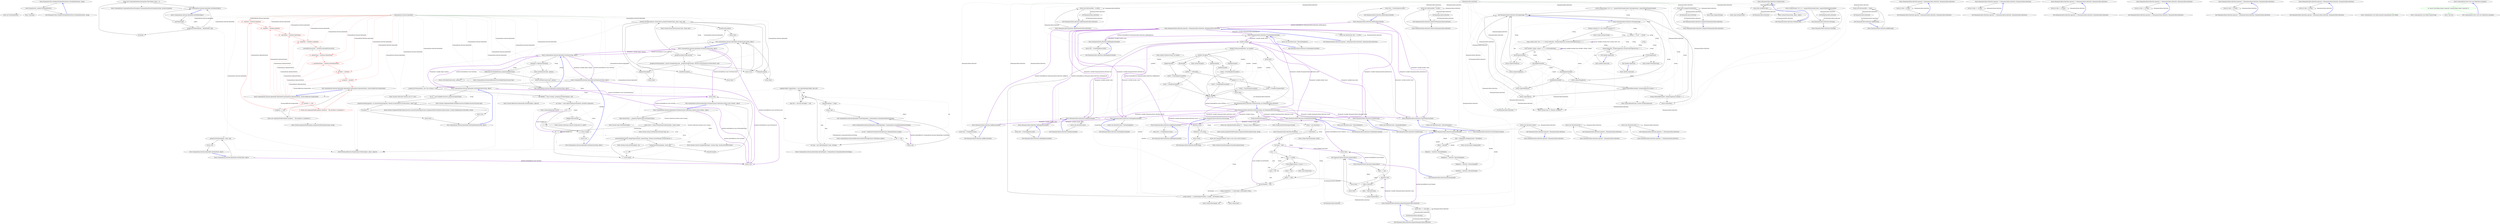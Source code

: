 digraph  {
n0 [cluster="Humanizer.Tests.NumberToOrdinalWordsTests.ToOrdinalWords(int, string)", label="Entry Humanizer.Tests.NumberToOrdinalWordsTests.ToOrdinalWords(int, string)", span="50-50"];
n1 [cluster="Humanizer.Tests.NumberToOrdinalWordsTests.ToOrdinalWords(int, string)", label="Assert.Equal(words, number.ToOrdinalWords())", span="52-52"];
n2 [cluster="Humanizer.Tests.NumberToOrdinalWordsTests.ToOrdinalWords(int, string)", label="Exit Humanizer.Tests.NumberToOrdinalWordsTests.ToOrdinalWords(int, string)", span="50-50"];
n3 [cluster="int.ToOrdinalWords()", label="Entry int.ToOrdinalWords()", span="14-14"];
n4 [cluster="Unk.Equal", label="Entry Unk.Equal", span=""];
m1_102 [cluster="CommandLine.CommandLineParserException.CommandLineParserException(string, System.Exception)", file="Sequence.cs", label="Entry CommandLine.CommandLineParserException.CommandLineParserException(string, System.Exception)", span="57-57"];
m1_94 [cluster="string.Split(params char[])", file="Sequence.cs", label="Entry string.Split(params char[])", span="0-0"];
m1_27 [cluster="CommandLine.Internal.ReflectionUtil.RetrievePropertyList<TAttribute>(object)", file="Sequence.cs", label="Entry CommandLine.Internal.ReflectionUtil.RetrievePropertyList<TAttribute>(object)", span="43-43"];
m1_16 [cluster="CommandLine.Internal.OptionInfo.CreateMap(object, CommandLine.CommandLineParserSettings)", file="Sequence.cs", label="Entry CommandLine.Internal.OptionInfo.CreateMap(object, CommandLine.CommandLineParserSettings)", span="74-74"];
m1_17 [cluster="CommandLine.Internal.OptionInfo.CreateMap(object, CommandLine.CommandLineParserSettings)", file="Sequence.cs", label="var list = ReflectionUtil.RetrievePropertyList<OptionAttribute>(target)", span="76-76"];
m1_20 [cluster="CommandLine.Internal.OptionInfo.CreateMap(object, CommandLine.CommandLineParserSettings)", file="Sequence.cs", label="var map = new OptionMap(list.Count, settings)", span="81-81"];
m1_24 [cluster="CommandLine.Internal.OptionInfo.CreateMap(object, CommandLine.CommandLineParserSettings)", file="Sequence.cs", label="map.RawOptions = target", span="89-89"];
m1_18 [cluster="CommandLine.Internal.OptionInfo.CreateMap(object, CommandLine.CommandLineParserSettings)", file="Sequence.cs", label="list == null", span="77-77"];
m1_21 [cluster="CommandLine.Internal.OptionInfo.CreateMap(object, CommandLine.CommandLineParserSettings)", file="Sequence.cs", label=list, span="82-82"];
m1_19 [cluster="CommandLine.Internal.OptionInfo.CreateMap(object, CommandLine.CommandLineParserSettings)", file="Sequence.cs", label="return null;", span="79-79"];
m1_23 [cluster="CommandLine.Internal.OptionInfo.CreateMap(object, CommandLine.CommandLineParserSettings)", file="Sequence.cs", label="map[pair.Right.UniqueName] = new OptionInfo(pair.Right, pair.Left)", span="86-86"];
m1_25 [cluster="CommandLine.Internal.OptionInfo.CreateMap(object, CommandLine.CommandLineParserSettings)", file="Sequence.cs", label="return map;", span="90-90"];
m1_22 [cluster="CommandLine.Internal.OptionInfo.CreateMap(object, CommandLine.CommandLineParserSettings)", file="Sequence.cs", label="pair.Left != null && pair.Right != null", span="84-84"];
m1_26 [cluster="CommandLine.Internal.OptionInfo.CreateMap(object, CommandLine.CommandLineParserSettings)", file="Sequence.cs", label="Exit CommandLine.Internal.OptionInfo.CreateMap(object, CommandLine.CommandLineParserSettings)", span="74-74"];
m1_39 [cluster="CommandLine.Internal.OptionInfo.SetValueScalar(string, object)", file="Sequence.cs", label="Entry CommandLine.Internal.OptionInfo.SetValueScalar(string, object)", span="126-126"];
m1_57 [cluster="CommandLine.Internal.OptionInfo.SetValueScalar(string, object)", file="Sequence.cs", label="_property.PropertyType.IsEnum", span="130-130"];
m1_58 [cluster="CommandLine.Internal.OptionInfo.SetValueScalar(string, object)", file="Sequence.cs", label="_property.SetValue(options, Enum.Parse(_property.PropertyType, value, true), null)", span="132-132"];
m1_59 [cluster="CommandLine.Internal.OptionInfo.SetValueScalar(string, object)", file="Sequence.cs", label="_property.SetValue(options, Convert.ChangeType(value, _property.PropertyType, Thread.CurrentThread.CurrentCulture), null)", span="136-136"];
m1_60 [cluster="CommandLine.Internal.OptionInfo.SetValueScalar(string, object)", file="Sequence.cs", label=InvalidCastException, span="139-139"];
m1_62 [cluster="CommandLine.Internal.OptionInfo.SetValueScalar(string, object)", file="Sequence.cs", label=FormatException, span="140-140"];
m1_64 [cluster="CommandLine.Internal.OptionInfo.SetValueScalar(string, object)", file="Sequence.cs", label=ArgumentException, span="141-141"];
m1_66 [cluster="CommandLine.Internal.OptionInfo.SetValueScalar(string, object)", file="Sequence.cs", label=OverflowException, span="142-142"];
m1_68 [cluster="CommandLine.Internal.OptionInfo.SetValueScalar(string, object)", file="Sequence.cs", label="return true;", span="143-143"];
m1_61 [cluster="CommandLine.Internal.OptionInfo.SetValueScalar(string, object)", file="Sequence.cs", label="return false;", span="139-139"];
m1_63 [cluster="CommandLine.Internal.OptionInfo.SetValueScalar(string, object)", file="Sequence.cs", label="return false;", span="140-140"];
m1_65 [cluster="CommandLine.Internal.OptionInfo.SetValueScalar(string, object)", file="Sequence.cs", label="return false;", span="141-141"];
m1_67 [cluster="CommandLine.Internal.OptionInfo.SetValueScalar(string, object)", file="Sequence.cs", label="return false;", span="142-142"];
m1_69 [cluster="CommandLine.Internal.OptionInfo.SetValueScalar(string, object)", file="Sequence.cs", label="Exit CommandLine.Internal.OptionInfo.SetValueScalar(string, object)", span="126-126"];
m1_53 [cluster="System.Array.CreateInstance(System.Type, int)", file="Sequence.cs", label="Entry System.Array.CreateInstance(System.Type, int)", span="0-0"];
m1_28 [cluster="CommandLine.Internal.OptionMap.OptionMap(int, CommandLine.CommandLineParserSettings)", file="Sequence.cs", label="Entry CommandLine.Internal.OptionMap.OptionMap(int, CommandLine.CommandLineParserSettings)", span="61-61"];
m1_56 [cluster="System.Reflection.PropertyInfo.SetValue(object, object, object[])", file="Sequence.cs", label="Entry System.Reflection.PropertyInfo.SetValue(object, object, object[])", span="0-0"];
m1_55 [cluster="System.Array.SetValue(object, int)", file="Sequence.cs", label="Entry System.Array.SetValue(object, int)", span="0-0"];
m1_54 [cluster="System.Convert.ChangeType(object, System.Type, System.IFormatProvider)", file="Sequence.cs", label="Entry System.Convert.ChangeType(object, System.Type, System.IFormatProvider)", span="0-0"];
m1_29 [cluster="CommandLine.Internal.OptionInfo.SetValue(string, object)", file="Sequence.cs", label="Entry CommandLine.Internal.OptionInfo.SetValue(string, object)", span="93-93"];
m1_30 [cluster="CommandLine.Internal.OptionInfo.SetValue(string, object)", file="Sequence.cs", label="_attribute is OptionListAttribute", span="95-95"];
m1_31 [cluster="CommandLine.Internal.OptionInfo.SetValue(string, object)", file="Sequence.cs", label="return SetValueList(value, options);", span="97-97"];
m1_33 [cluster="CommandLine.Internal.OptionInfo.SetValue(string, object)", file="Sequence.cs", label="return SetNullableValue(value, options);", span="101-101"];
m1_34 [cluster="CommandLine.Internal.OptionInfo.SetValue(string, object)", file="Sequence.cs", label="return SetValueScalar(value, options);", span="103-103"];
m1_32 [cluster="CommandLine.Internal.OptionInfo.SetValue(string, object)", file="Sequence.cs", label="ReflectionUtil.IsNullableType(_property.PropertyType)", span="99-99"];
m1_35 [cluster="CommandLine.Internal.OptionInfo.SetValue(string, object)", file="Sequence.cs", label="Exit CommandLine.Internal.OptionInfo.SetValue(string, object)", span="93-93"];
m1_38 [cluster="CommandLine.Internal.OptionInfo.SetNullableValue(string, object)", file="Sequence.cs", label="Entry CommandLine.Internal.OptionInfo.SetNullableValue(string, object)", span="146-146"];
m1_71 [cluster="CommandLine.Internal.OptionInfo.SetNullableValue(string, object)", file="Sequence.cs", label="var nc = new NullableConverter(_property.PropertyType)", span="148-148"];
m1_72 [cluster="CommandLine.Internal.OptionInfo.SetNullableValue(string, object)", file="Sequence.cs", label="_property.SetValue(options, nc.ConvertFromString(null, Thread.CurrentThread.CurrentCulture, value), null)", span="151-151"];
m1_73 [cluster="CommandLine.Internal.OptionInfo.SetNullableValue(string, object)", file="Sequence.cs", label=Exception, span="155-155"];
m1_75 [cluster="CommandLine.Internal.OptionInfo.SetNullableValue(string, object)", file="Sequence.cs", label="return true;", span="159-159"];
m1_74 [cluster="CommandLine.Internal.OptionInfo.SetNullableValue(string, object)", file="Sequence.cs", label="return false;", span="157-157"];
m1_76 [cluster="CommandLine.Internal.OptionInfo.SetNullableValue(string, object)", file="Sequence.cs", label="Exit CommandLine.Internal.OptionInfo.SetNullableValue(string, object)", span="146-146"];
m1_79 [cluster="CommandLine.Internal.OptionInfo.SetValue(bool, object)", file="Sequence.cs", label="Entry CommandLine.Internal.OptionInfo.SetValue(bool, object)", span="162-162"];
m1_80 [cluster="CommandLine.Internal.OptionInfo.SetValue(bool, object)", file="Sequence.cs", label="_property.SetValue(options, value, null)", span="164-164"];
m1_81 [cluster="CommandLine.Internal.OptionInfo.SetValue(bool, object)", file="Sequence.cs", label="return true;", span="165-165"];
m1_82 [cluster="CommandLine.Internal.OptionInfo.SetValue(bool, object)", file="Sequence.cs", label="Exit CommandLine.Internal.OptionInfo.SetValue(bool, object)", span="162-162"];
m1_95 [cluster="System.Collections.Generic.ICollection<T>.Add(T)", file="Sequence.cs", label="Entry System.Collections.Generic.ICollection<T>.Add(T)", span="0-0"];
m1_0 [cluster="CommandLine.Internal.OptionInfo.OptionInfo(CommandLine.OptionAttribute, System.Reflection.PropertyInfo)", file="Sequence.cs", label="Entry CommandLine.Internal.OptionInfo.OptionInfo(CommandLine.OptionAttribute, System.Reflection.PropertyInfo)", span="45-45"];
m1_1 [cluster="CommandLine.Internal.OptionInfo.OptionInfo(CommandLine.OptionAttribute, System.Reflection.PropertyInfo)", color=red, community=0, file="Sequence.cs", label="20: attribute == null", span="47-47"];
m1_3 [cluster="CommandLine.Internal.OptionInfo.OptionInfo(CommandLine.OptionAttribute, System.Reflection.PropertyInfo)", file="Sequence.cs", label="property == null", span="51-51"];
m1_5 [cluster="CommandLine.Internal.OptionInfo.OptionInfo(CommandLine.OptionAttribute, System.Reflection.PropertyInfo)", color=red, community=0, file="Sequence.cs", label="13: _required = attribute.Required", span="55-55"];
m1_6 [cluster="CommandLine.Internal.OptionInfo.OptionInfo(CommandLine.OptionAttribute, System.Reflection.PropertyInfo)", color=red, community=0, file="Sequence.cs", label="25: _helpText = attribute.HelpText", span="56-56"];
m1_7 [cluster="CommandLine.Internal.OptionInfo.OptionInfo(CommandLine.OptionAttribute, System.Reflection.PropertyInfo)", color=red, community=0, file="Sequence.cs", label="13: _shortName = attribute.ShortName", span="57-57"];
m1_8 [cluster="CommandLine.Internal.OptionInfo.OptionInfo(CommandLine.OptionAttribute, System.Reflection.PropertyInfo)", color=red, community=0, file="Sequence.cs", label="25: _longName = attribute.LongName", span="58-58"];
m1_9 [cluster="CommandLine.Internal.OptionInfo.OptionInfo(CommandLine.OptionAttribute, System.Reflection.PropertyInfo)", file="Sequence.cs", label="_mutuallyExclusiveSet = attribute.MutuallyExclusiveSet", span="59-59"];
m1_10 [cluster="CommandLine.Internal.OptionInfo.OptionInfo(CommandLine.OptionAttribute, System.Reflection.PropertyInfo)", color=red, community=0, file="Sequence.cs", label="9: _defaultValue = attribute.DefaultValue", span="60-60"];
m1_11 [cluster="CommandLine.Internal.OptionInfo.OptionInfo(CommandLine.OptionAttribute, System.Reflection.PropertyInfo)", color=red, community=0, file="Sequence.cs", label="1: _hasDefaultValue = attribute.HasDefaultValue", span="61-61"];
m1_12 [cluster="CommandLine.Internal.OptionInfo.OptionInfo(CommandLine.OptionAttribute, System.Reflection.PropertyInfo)", color=red, community=0, file="Sequence.cs", label="9: _attribute = attribute", span="62-62"];
m1_13 [cluster="CommandLine.Internal.OptionInfo.OptionInfo(CommandLine.OptionAttribute, System.Reflection.PropertyInfo)", color=red, community=0, file="Sequence.cs", label="1: _property = property", span="63-63"];
m1_2 [cluster="CommandLine.Internal.OptionInfo.OptionInfo(CommandLine.OptionAttribute, System.Reflection.PropertyInfo)", color=red, community=0, file="Sequence.cs", label="17: throw new ArgumentNullException(''attribute'', ''The attribute is mandatory'');", span="49-49"];
m1_4 [cluster="CommandLine.Internal.OptionInfo.OptionInfo(CommandLine.OptionAttribute, System.Reflection.PropertyInfo)", file="Sequence.cs", label="throw new ArgumentNullException(''property'', ''The property is mandatory'');", span="53-53"];
m1_14 [cluster="CommandLine.Internal.OptionInfo.OptionInfo(CommandLine.OptionAttribute, System.Reflection.PropertyInfo)", file="Sequence.cs", label="Exit CommandLine.Internal.OptionInfo.OptionInfo(CommandLine.OptionAttribute, System.Reflection.PropertyInfo)", span="45-45"];
m1_37 [cluster="CommandLine.Internal.ReflectionUtil.IsNullableType(System.Type)", file="Sequence.cs", label="Entry CommandLine.Internal.ReflectionUtil.IsNullableType(System.Type)", span="178-178"];
m1_70 [cluster="System.Enum.Parse(System.Type, string, bool)", file="Sequence.cs", label="Entry System.Enum.Parse(System.Type, string, bool)", span="0-0"];
m1_52 [cluster="System.Type.GetElementType()", file="Sequence.cs", label="Entry System.Type.GetElementType()", span="0-0"];
m1_77 [cluster="System.ComponentModel.NullableConverter.NullableConverter(System.Type)", file="Sequence.cs", label="Entry System.ComponentModel.NullableConverter.NullableConverter(System.Type)", span="0-0"];
m1_92 [cluster="System.Collections.Generic.List<T>.List()", file="Sequence.cs", label="Entry System.Collections.Generic.List<T>.List()", span="0-0"];
m1_15 [cluster="System.ArgumentNullException.ArgumentNullException(string, string)", file="Sequence.cs", label="Entry System.ArgumentNullException.ArgumentNullException(string, string)", span="0-0"];
m1_78 [cluster="System.ComponentModel.TypeConverter.ConvertFromString(System.ComponentModel.ITypeDescriptorContext, System.Globalization.CultureInfo, string)", file="Sequence.cs", label="Entry System.ComponentModel.TypeConverter.ConvertFromString(System.ComponentModel.ITypeDescriptorContext, System.Globalization.CultureInfo, string)", span="0-0"];
m1_96 [cluster="CommandLine.Internal.OptionInfo.SetDefault(object)", file="Sequence.cs", label="Entry CommandLine.Internal.OptionInfo.SetDefault(object)", span="180-180"];
m1_97 [cluster="CommandLine.Internal.OptionInfo.SetDefault(object)", file="Sequence.cs", label=_hasDefaultValue, span="182-182"];
m1_98 [cluster="CommandLine.Internal.OptionInfo.SetDefault(object)", file="Sequence.cs", label="_property.SetValue(options, _defaultValue, null)", span="186-186"];
m1_99 [cluster="CommandLine.Internal.OptionInfo.SetDefault(object)", file="Sequence.cs", label=Exception, span="188-188"];
m1_100 [cluster="CommandLine.Internal.OptionInfo.SetDefault(object)", file="Sequence.cs", label="throw new CommandLineParserException(''Bad default value.'', e);", span="190-190"];
m1_101 [cluster="CommandLine.Internal.OptionInfo.SetDefault(object)", file="Sequence.cs", label="Exit CommandLine.Internal.OptionInfo.SetDefault(object)", span="180-180"];
m1_36 [cluster="CommandLine.Internal.OptionInfo.SetValueList(string, object)", file="Sequence.cs", label="Entry CommandLine.Internal.OptionInfo.SetValueList(string, object)", span="168-168"];
m1_83 [cluster="CommandLine.Internal.OptionInfo.SetValueList(string, object)", file="Sequence.cs", label="_property.SetValue(options, new List<string>(), null)", span="170-170"];
m1_84 [cluster="CommandLine.Internal.OptionInfo.SetValueList(string, object)", file="Sequence.cs", label="var fieldRef = (IList<string>)_property.GetValue(options, null)", span="171-171"];
m1_85 [cluster="CommandLine.Internal.OptionInfo.SetValueList(string, object)", file="Sequence.cs", label="var values = value.Split(((OptionListAttribute)_attribute).Separator)", span="172-172"];
m1_88 [cluster="CommandLine.Internal.OptionInfo.SetValueList(string, object)", file="Sequence.cs", label="fieldRef.Add(values[i])", span="175-175"];
m1_86 [cluster="CommandLine.Internal.OptionInfo.SetValueList(string, object)", file="Sequence.cs", label="int i = 0", span="173-173"];
m1_87 [cluster="CommandLine.Internal.OptionInfo.SetValueList(string, object)", file="Sequence.cs", label="i < values.Length", span="173-173"];
m1_89 [cluster="CommandLine.Internal.OptionInfo.SetValueList(string, object)", file="Sequence.cs", label="i++", span="173-173"];
m1_90 [cluster="CommandLine.Internal.OptionInfo.SetValueList(string, object)", file="Sequence.cs", label="return true;", span="177-177"];
m1_91 [cluster="CommandLine.Internal.OptionInfo.SetValueList(string, object)", file="Sequence.cs", label="Exit CommandLine.Internal.OptionInfo.SetValueList(string, object)", span="168-168"];
m1_40 [cluster="CommandLine.Internal.OptionInfo.SetValue(System.Collections.Generic.IList<string>, object)", file="Sequence.cs", label="Entry CommandLine.Internal.OptionInfo.SetValue(System.Collections.Generic.IList<string>, object)", span="106-106"];
m1_41 [cluster="CommandLine.Internal.OptionInfo.SetValue(System.Collections.Generic.IList<string>, object)", file="Sequence.cs", label="Type elementType = _property.PropertyType.GetElementType()", span="108-108"];
m1_42 [cluster="CommandLine.Internal.OptionInfo.SetValue(System.Collections.Generic.IList<string>, object)", file="Sequence.cs", label="Array array = Array.CreateInstance(elementType, values.Count)", span="109-109"];
m1_45 [cluster="CommandLine.Internal.OptionInfo.SetValue(System.Collections.Generic.IList<string>, object)", file="Sequence.cs", label="array.SetValue(Convert.ChangeType(values[i], elementType, Thread.CurrentThread.CurrentCulture), i)", span="115-115"];
m1_46 [cluster="CommandLine.Internal.OptionInfo.SetValue(System.Collections.Generic.IList<string>, object)", file="Sequence.cs", label="_property.SetValue(options, array, null)", span="116-116"];
m1_43 [cluster="CommandLine.Internal.OptionInfo.SetValue(System.Collections.Generic.IList<string>, object)", file="Sequence.cs", label="int i = 0", span="111-111"];
m1_44 [cluster="CommandLine.Internal.OptionInfo.SetValue(System.Collections.Generic.IList<string>, object)", file="Sequence.cs", label="i < array.Length", span="111-111"];
m1_49 [cluster="CommandLine.Internal.OptionInfo.SetValue(System.Collections.Generic.IList<string>, object)", file="Sequence.cs", label="i++", span="111-111"];
m1_50 [cluster="CommandLine.Internal.OptionInfo.SetValue(System.Collections.Generic.IList<string>, object)", file="Sequence.cs", label="return true;", span="123-123"];
m1_47 [cluster="CommandLine.Internal.OptionInfo.SetValue(System.Collections.Generic.IList<string>, object)", file="Sequence.cs", label=FormatException, span="118-118"];
m1_48 [cluster="CommandLine.Internal.OptionInfo.SetValue(System.Collections.Generic.IList<string>, object)", file="Sequence.cs", label="return false;", span="120-120"];
m1_51 [cluster="CommandLine.Internal.OptionInfo.SetValue(System.Collections.Generic.IList<string>, object)", file="Sequence.cs", label="Exit CommandLine.Internal.OptionInfo.SetValue(System.Collections.Generic.IList<string>, object)", span="106-106"];
m1_93 [cluster="System.Reflection.PropertyInfo.GetValue(object, object[])", file="Sequence.cs", label="Entry System.Reflection.PropertyInfo.GetValue(object, object[])", span="0-0"];
m1_103 [file="Sequence.cs", label="CommandLine.Internal.OptionInfo", span=""];
m2_72 [cluster="Humanizer.Bytes.ByteSize.GetHashCode()", file="SequenceTests.cs", label="Entry Humanizer.Bytes.ByteSize.GetHashCode()", span="202-202"];
m2_73 [cluster="Humanizer.Bytes.ByteSize.GetHashCode()", file="SequenceTests.cs", label="return Bits.GetHashCode();", span="204-204"];
m2_74 [cluster="Humanizer.Bytes.ByteSize.GetHashCode()", file="SequenceTests.cs", label="Exit Humanizer.Bytes.ByteSize.GetHashCode()", span="202-202"];
m2_83 [cluster="Humanizer.Bytes.ByteSize.AddBits(long)", file="SequenceTests.cs", label="Entry Humanizer.Bytes.ByteSize.AddBits(long)", span="217-217"];
m2_84 [cluster="Humanizer.Bytes.ByteSize.AddBits(long)", file="SequenceTests.cs", label="return new ByteSize(Bits + value);", span="219-219"];
m2_85 [cluster="Humanizer.Bytes.ByteSize.AddBits(long)", file="SequenceTests.cs", label="Exit Humanizer.Bytes.ByteSize.AddBits(long)", span="217-217"];
m2_98 [cluster="Humanizer.Bytes.ByteSize.AddTerabytes(double)", file="SequenceTests.cs", label="Entry Humanizer.Bytes.ByteSize.AddTerabytes(double)", span="242-242"];
m2_99 [cluster="Humanizer.Bytes.ByteSize.AddTerabytes(double)", file="SequenceTests.cs", label="return this + FromTerabytes(value);", span="244-244"];
m2_100 [cluster="Humanizer.Bytes.ByteSize.AddTerabytes(double)", file="SequenceTests.cs", label="Exit Humanizer.Bytes.ByteSize.AddTerabytes(double)", span="242-242"];
m2_89 [cluster="Humanizer.Bytes.ByteSize.AddKilobytes(double)", file="SequenceTests.cs", label="Entry Humanizer.Bytes.ByteSize.AddKilobytes(double)", span="227-227"];
m2_90 [cluster="Humanizer.Bytes.ByteSize.AddKilobytes(double)", file="SequenceTests.cs", label="return this + FromKilobytes(value);", span="229-229"];
m2_91 [cluster="Humanizer.Bytes.ByteSize.AddKilobytes(double)", file="SequenceTests.cs", label="Exit Humanizer.Bytes.ByteSize.AddKilobytes(double)", span="227-227"];
m2_173 [cluster="Humanizer.Bytes.ByteSize.ByteSize()", file="SequenceTests.cs", label="Entry Humanizer.Bytes.ByteSize.ByteSize()", span="30-30"];
m2_122 [cluster="Humanizer.Bytes.ByteSize.operator <(Humanizer.Bytes.ByteSize, Humanizer.Bytes.ByteSize)", file="SequenceTests.cs", label="Entry Humanizer.Bytes.ByteSize.operator <(Humanizer.Bytes.ByteSize, Humanizer.Bytes.ByteSize)", span="282-282"];
m2_123 [cluster="Humanizer.Bytes.ByteSize.operator <(Humanizer.Bytes.ByteSize, Humanizer.Bytes.ByteSize)", file="SequenceTests.cs", label="return b1.Bits < b2.Bits;", span="284-284"];
m2_124 [cluster="Humanizer.Bytes.ByteSize.operator <(Humanizer.Bytes.ByteSize, Humanizer.Bytes.ByteSize)", file="SequenceTests.cs", label="Exit Humanizer.Bytes.ByteSize.operator <(Humanizer.Bytes.ByteSize, Humanizer.Bytes.ByteSize)", span="282-282"];
m2_51 [cluster="System.Func<T, TResult>.Invoke(T)", file="SequenceTests.cs", label="Entry System.Func<T, TResult>.Invoke(T)", span="0-0"];
m2_174 [cluster="string.TrimStart(params char[])", file="SequenceTests.cs", label="Entry string.TrimStart(params char[])", span="0-0"];
m2_178 [cluster="double.TryParse(string, out double)", file="SequenceTests.cs", label="Entry double.TryParse(string, out double)", span="0-0"];
m2_176 [cluster="string.Substring(int, int)", file="SequenceTests.cs", label="Entry string.Substring(int, int)", span="0-0"];
m2_116 [cluster="Humanizer.Bytes.ByteSize.operator ==(Humanizer.Bytes.ByteSize, Humanizer.Bytes.ByteSize)", file="SequenceTests.cs", label="Entry Humanizer.Bytes.ByteSize.operator ==(Humanizer.Bytes.ByteSize, Humanizer.Bytes.ByteSize)", span="272-272"];
m2_117 [cluster="Humanizer.Bytes.ByteSize.operator ==(Humanizer.Bytes.ByteSize, Humanizer.Bytes.ByteSize)", file="SequenceTests.cs", label="return b1.Bits == b2.Bits;", span="274-274"];
m2_118 [cluster="Humanizer.Bytes.ByteSize.operator ==(Humanizer.Bytes.ByteSize, Humanizer.Bytes.ByteSize)", file="SequenceTests.cs", label="Exit Humanizer.Bytes.ByteSize.operator ==(Humanizer.Bytes.ByteSize, Humanizer.Bytes.ByteSize)", span="272-272"];
m2_79 [cluster="long.CompareTo(long)", file="SequenceTests.cs", label="Entry long.CompareTo(long)", span="0-0"];
m2_131 [cluster="Humanizer.Bytes.ByteSize.operator >=(Humanizer.Bytes.ByteSize, Humanizer.Bytes.ByteSize)", file="SequenceTests.cs", label="Entry Humanizer.Bytes.ByteSize.operator >=(Humanizer.Bytes.ByteSize, Humanizer.Bytes.ByteSize)", span="297-297"];
m2_132 [cluster="Humanizer.Bytes.ByteSize.operator >=(Humanizer.Bytes.ByteSize, Humanizer.Bytes.ByteSize)", file="SequenceTests.cs", label="return b1.Bits >= b2.Bits;", span="299-299"];
m2_133 [cluster="Humanizer.Bytes.ByteSize.operator >=(Humanizer.Bytes.ByteSize, Humanizer.Bytes.ByteSize)", file="SequenceTests.cs", label="Exit Humanizer.Bytes.ByteSize.operator >=(Humanizer.Bytes.ByteSize, Humanizer.Bytes.ByteSize)", span="297-297"];
m2_8 [cluster="System.Math.Ceiling(double)", file="SequenceTests.cs", label="Entry System.Math.Ceiling(double)", span="0-0"];
m2_50 [cluster="string.Contains(string)", file="SequenceTests.cs", label="Entry string.Contains(string)", span="0-0"];
m2_57 [cluster="lambda expression", file="SequenceTests.cs", label="Entry lambda expression", span="162-162"];
m2_55 [cluster="lambda expression", file="SequenceTests.cs", label="format.IndexOf(s, StringComparison.CurrentCultureIgnoreCase) != -1", span="161-161"];
m2_58 [cluster="lambda expression", file="SequenceTests.cs", label="n.ToString(format)", span="162-162"];
m2_54 [cluster="lambda expression", file="SequenceTests.cs", label="Entry lambda expression", span="161-161"];
m2_56 [cluster="lambda expression", file="SequenceTests.cs", label="Exit lambda expression", span="161-161"];
m2_59 [cluster="lambda expression", file="SequenceTests.cs", label="Exit lambda expression", span="162-162"];
m2_75 [cluster="long.GetHashCode()", file="SequenceTests.cs", label="Entry long.GetHashCode()", span="0-0"];
m2_80 [cluster="Humanizer.Bytes.ByteSize.Add(Humanizer.Bytes.ByteSize)", file="SequenceTests.cs", label="Entry Humanizer.Bytes.ByteSize.Add(Humanizer.Bytes.ByteSize)", span="212-212"];
m2_81 [cluster="Humanizer.Bytes.ByteSize.Add(Humanizer.Bytes.ByteSize)", file="SequenceTests.cs", label="return new ByteSize(Bits + bs.Bits);", span="214-214"];
m2_82 [cluster="Humanizer.Bytes.ByteSize.Add(Humanizer.Bytes.ByteSize)", file="SequenceTests.cs", label="Exit Humanizer.Bytes.ByteSize.Add(Humanizer.Bytes.ByteSize)", span="212-212"];
m2_60 [cluster="Humanizer.Bytes.ByteSize.Equals(object)", file="SequenceTests.cs", label="Entry Humanizer.Bytes.ByteSize.Equals(object)", span="183-183"];
m2_61 [cluster="Humanizer.Bytes.ByteSize.Equals(object)", file="SequenceTests.cs", label="value == null", span="185-185"];
m2_64 [cluster="Humanizer.Bytes.ByteSize.Equals(object)", file="SequenceTests.cs", label="value is ByteSize", span="189-189"];
m2_65 [cluster="Humanizer.Bytes.ByteSize.Equals(object)", file="SequenceTests.cs", label="other = (ByteSize)value", span="190-190"];
m2_62 [cluster="Humanizer.Bytes.ByteSize.Equals(object)", file="SequenceTests.cs", label="return false;", span="186-186"];
m2_63 [cluster="Humanizer.Bytes.ByteSize.Equals(object)", file="SequenceTests.cs", label="ByteSize other", span="188-188"];
m2_67 [cluster="Humanizer.Bytes.ByteSize.Equals(object)", file="SequenceTests.cs", label="return Equals(other);", span="194-194"];
m2_66 [cluster="Humanizer.Bytes.ByteSize.Equals(object)", file="SequenceTests.cs", label="return false;", span="192-192"];
m2_68 [cluster="Humanizer.Bytes.ByteSize.Equals(object)", file="SequenceTests.cs", label="Exit Humanizer.Bytes.ByteSize.Equals(object)", span="183-183"];
m2_30 [cluster="string.Format(string, object, object)", file="SequenceTests.cs", label="Entry string.Format(string, object, object)", span="0-0"];
m2_110 [cluster="Humanizer.Bytes.ByteSize.operator -(Humanizer.Bytes.ByteSize)", file="SequenceTests.cs", label="Entry Humanizer.Bytes.ByteSize.operator -(Humanizer.Bytes.ByteSize)", span="262-262"];
m2_111 [cluster="Humanizer.Bytes.ByteSize.operator -(Humanizer.Bytes.ByteSize)", file="SequenceTests.cs", label="return new ByteSize(-b.Bits);", span="264-264"];
m2_112 [cluster="Humanizer.Bytes.ByteSize.operator -(Humanizer.Bytes.ByteSize)", file="SequenceTests.cs", label="Exit Humanizer.Bytes.ByteSize.operator -(Humanizer.Bytes.ByteSize)", span="262-262"];
m2_18 [cluster="Humanizer.Bytes.ByteSize.FromMegabytes(double)", file="SequenceTests.cs", label="Entry Humanizer.Bytes.ByteSize.FromMegabytes(double)", span="130-130"];
m2_19 [cluster="Humanizer.Bytes.ByteSize.FromMegabytes(double)", file="SequenceTests.cs", label="return new ByteSize(value * BytesInMegabyte);", span="132-132"];
m2_20 [cluster="Humanizer.Bytes.ByteSize.FromMegabytes(double)", file="SequenceTests.cs", label="Exit Humanizer.Bytes.ByteSize.FromMegabytes(double)", span="130-130"];
m2_125 [cluster="Humanizer.Bytes.ByteSize.operator <=(Humanizer.Bytes.ByteSize, Humanizer.Bytes.ByteSize)", file="SequenceTests.cs", label="Entry Humanizer.Bytes.ByteSize.operator <=(Humanizer.Bytes.ByteSize, Humanizer.Bytes.ByteSize)", span="287-287"];
m2_126 [cluster="Humanizer.Bytes.ByteSize.operator <=(Humanizer.Bytes.ByteSize, Humanizer.Bytes.ByteSize)", file="SequenceTests.cs", label="return b1.Bits <= b2.Bits;", span="289-289"];
m2_127 [cluster="Humanizer.Bytes.ByteSize.operator <=(Humanizer.Bytes.ByteSize, Humanizer.Bytes.ByteSize)", file="SequenceTests.cs", label="Exit Humanizer.Bytes.ByteSize.operator <=(Humanizer.Bytes.ByteSize, Humanizer.Bytes.ByteSize)", span="287-287"];
m2_69 [cluster="Humanizer.Bytes.ByteSize.Equals(Humanizer.Bytes.ByteSize)", file="SequenceTests.cs", label="Entry Humanizer.Bytes.ByteSize.Equals(Humanizer.Bytes.ByteSize)", span="197-197"];
m2_70 [cluster="Humanizer.Bytes.ByteSize.Equals(Humanizer.Bytes.ByteSize)", file="SequenceTests.cs", label="return Bits == value.Bits;", span="199-199"];
m2_71 [cluster="Humanizer.Bytes.ByteSize.Equals(Humanizer.Bytes.ByteSize)", file="SequenceTests.cs", label="Exit Humanizer.Bytes.ByteSize.Equals(Humanizer.Bytes.ByteSize)", span="197-197"];
m2_104 [cluster="Humanizer.Bytes.ByteSize.operator +(Humanizer.Bytes.ByteSize, Humanizer.Bytes.ByteSize)", file="SequenceTests.cs", label="Entry Humanizer.Bytes.ByteSize.operator +(Humanizer.Bytes.ByteSize, Humanizer.Bytes.ByteSize)", span="252-252"];
m2_105 [cluster="Humanizer.Bytes.ByteSize.operator +(Humanizer.Bytes.ByteSize, Humanizer.Bytes.ByteSize)", file="SequenceTests.cs", label="return new ByteSize(b1.Bits + b2.Bits);", span="254-254"];
m2_106 [cluster="Humanizer.Bytes.ByteSize.operator +(Humanizer.Bytes.ByteSize, Humanizer.Bytes.ByteSize)", file="SequenceTests.cs", label="Exit Humanizer.Bytes.ByteSize.operator +(Humanizer.Bytes.ByteSize, Humanizer.Bytes.ByteSize)", span="252-252"];
m2_119 [cluster="Humanizer.Bytes.ByteSize.operator !=(Humanizer.Bytes.ByteSize, Humanizer.Bytes.ByteSize)", file="SequenceTests.cs", label="Entry Humanizer.Bytes.ByteSize.operator !=(Humanizer.Bytes.ByteSize, Humanizer.Bytes.ByteSize)", span="277-277"];
m2_120 [cluster="Humanizer.Bytes.ByteSize.operator !=(Humanizer.Bytes.ByteSize, Humanizer.Bytes.ByteSize)", file="SequenceTests.cs", label="return b1.Bits != b2.Bits;", span="279-279"];
m2_121 [cluster="Humanizer.Bytes.ByteSize.operator !=(Humanizer.Bytes.ByteSize, Humanizer.Bytes.ByteSize)", file="SequenceTests.cs", label="Exit Humanizer.Bytes.ByteSize.operator !=(Humanizer.Bytes.ByteSize, Humanizer.Bytes.ByteSize)", span="277-277"];
m2_15 [cluster="Humanizer.Bytes.ByteSize.FromKilobytes(double)", file="SequenceTests.cs", label="Entry Humanizer.Bytes.ByteSize.FromKilobytes(double)", span="125-125"];
m2_16 [cluster="Humanizer.Bytes.ByteSize.FromKilobytes(double)", file="SequenceTests.cs", label="return new ByteSize(value * BytesInKilobyte);", span="127-127"];
m2_17 [cluster="Humanizer.Bytes.ByteSize.FromKilobytes(double)", file="SequenceTests.cs", label="Exit Humanizer.Bytes.ByteSize.FromKilobytes(double)", span="125-125"];
m2_186 [cluster="System.FormatException.FormatException(string)", file="SequenceTests.cs", label="Entry System.FormatException.FormatException(string)", span="0-0"];
m2_180 [cluster="Humanizer.Bytes.ByteSize.Parse(string)", file="SequenceTests.cs", label="Entry Humanizer.Bytes.ByteSize.Parse(string)", span="376-376"];
m2_181 [cluster="Humanizer.Bytes.ByteSize.Parse(string)", file="SequenceTests.cs", label="ByteSize result", span="378-378"];
m2_182 [cluster="Humanizer.Bytes.ByteSize.Parse(string)", file="SequenceTests.cs", label="TryParse(s, out result)", span="380-380"];
m2_183 [cluster="Humanizer.Bytes.ByteSize.Parse(string)", file="SequenceTests.cs", label="return result;", span="381-381"];
m2_184 [cluster="Humanizer.Bytes.ByteSize.Parse(string)", file="SequenceTests.cs", label="throw new FormatException(''Value is not in the correct format'');", span="383-383"];
m2_185 [cluster="Humanizer.Bytes.ByteSize.Parse(string)", file="SequenceTests.cs", label="Exit Humanizer.Bytes.ByteSize.Parse(string)", span="376-376"];
m2_101 [cluster="Humanizer.Bytes.ByteSize.Subtract(Humanizer.Bytes.ByteSize)", file="SequenceTests.cs", label="Entry Humanizer.Bytes.ByteSize.Subtract(Humanizer.Bytes.ByteSize)", span="247-247"];
m2_102 [cluster="Humanizer.Bytes.ByteSize.Subtract(Humanizer.Bytes.ByteSize)", file="SequenceTests.cs", label="return new ByteSize(Bits - bs.Bits);", span="249-249"];
m2_103 [cluster="Humanizer.Bytes.ByteSize.Subtract(Humanizer.Bytes.ByteSize)", file="SequenceTests.cs", label="Exit Humanizer.Bytes.ByteSize.Subtract(Humanizer.Bytes.ByteSize)", span="247-247"];
m2_128 [cluster="Humanizer.Bytes.ByteSize.operator >(Humanizer.Bytes.ByteSize, Humanizer.Bytes.ByteSize)", file="SequenceTests.cs", label="Entry Humanizer.Bytes.ByteSize.operator >(Humanizer.Bytes.ByteSize, Humanizer.Bytes.ByteSize)", span="292-292"];
m2_129 [cluster="Humanizer.Bytes.ByteSize.operator >(Humanizer.Bytes.ByteSize, Humanizer.Bytes.ByteSize)", file="SequenceTests.cs", label="return b1.Bits > b2.Bits;", span="294-294"];
m2_130 [cluster="Humanizer.Bytes.ByteSize.operator >(Humanizer.Bytes.ByteSize, Humanizer.Bytes.ByteSize)", file="SequenceTests.cs", label="Exit Humanizer.Bytes.ByteSize.operator >(Humanizer.Bytes.ByteSize, Humanizer.Bytes.ByteSize)", span="292-292"];
m2_113 [cluster="Humanizer.Bytes.ByteSize.operator --(Humanizer.Bytes.ByteSize)", file="SequenceTests.cs", label="Entry Humanizer.Bytes.ByteSize.operator --(Humanizer.Bytes.ByteSize)", span="267-267"];
m2_114 [cluster="Humanizer.Bytes.ByteSize.operator --(Humanizer.Bytes.ByteSize)", file="SequenceTests.cs", label="return new ByteSize(b.Bits--);", span="269-269"];
m2_115 [cluster="Humanizer.Bytes.ByteSize.operator --(Humanizer.Bytes.ByteSize)", file="SequenceTests.cs", label="Exit Humanizer.Bytes.ByteSize.operator --(Humanizer.Bytes.ByteSize)", span="267-267"];
m2_134 [cluster="Humanizer.Bytes.ByteSize.TryParse(string, out Humanizer.Bytes.ByteSize)", file="SequenceTests.cs", label="Entry Humanizer.Bytes.ByteSize.TryParse(string, out Humanizer.Bytes.ByteSize)", span="302-302"];
m2_135 [cluster="Humanizer.Bytes.ByteSize.TryParse(string, out Humanizer.Bytes.ByteSize)", file="SequenceTests.cs", label="string.IsNullOrWhiteSpace(s)", span="305-305"];
m2_138 [cluster="Humanizer.Bytes.ByteSize.TryParse(string, out Humanizer.Bytes.ByteSize)", file="SequenceTests.cs", label="s = s.TrimStart()", span="312-312"];
m2_136 [cluster="Humanizer.Bytes.ByteSize.TryParse(string, out Humanizer.Bytes.ByteSize)", file="SequenceTests.cs", label="throw new ArgumentNullException(''s'', ''String is null or whitespace'');", span="306-306"];
m2_137 [cluster="Humanizer.Bytes.ByteSize.TryParse(string, out Humanizer.Bytes.ByteSize)", file="SequenceTests.cs", label="result = new ByteSize()", span="309-309"];
m2_139 [cluster="Humanizer.Bytes.ByteSize.TryParse(string, out Humanizer.Bytes.ByteSize)", file="SequenceTests.cs", label="int num", span="314-314"];
m2_142 [cluster="Humanizer.Bytes.ByteSize.TryParse(string, out Humanizer.Bytes.ByteSize)", file="SequenceTests.cs", label="num < s.Length", span="318-318"];
m2_143 [cluster="Humanizer.Bytes.ByteSize.TryParse(string, out Humanizer.Bytes.ByteSize)", file="SequenceTests.cs", label="!(char.IsDigit(s[num]) || s[num] == '.')", span="319-319"];
m2_149 [cluster="Humanizer.Bytes.ByteSize.TryParse(string, out Humanizer.Bytes.ByteSize)", file="SequenceTests.cs", label="string numberPart = s.Substring(0, lastNumber).Trim()", span="331-331"];
m2_150 [cluster="Humanizer.Bytes.ByteSize.TryParse(string, out Humanizer.Bytes.ByteSize)", file="SequenceTests.cs", label="string sizePart = s.Substring(lastNumber, s.Length - lastNumber).Trim()", span="332-332"];
m2_140 [cluster="Humanizer.Bytes.ByteSize.TryParse(string, out Humanizer.Bytes.ByteSize)", file="SequenceTests.cs", label="var found = false", span="315-315"];
m2_141 [cluster="Humanizer.Bytes.ByteSize.TryParse(string, out Humanizer.Bytes.ByteSize)", file="SequenceTests.cs", label="num = 0", span="318-318"];
m2_146 [cluster="Humanizer.Bytes.ByteSize.TryParse(string, out Humanizer.Bytes.ByteSize)", file="SequenceTests.cs", label="found == false", span="325-325"];
m2_145 [cluster="Humanizer.Bytes.ByteSize.TryParse(string, out Humanizer.Bytes.ByteSize)", file="SequenceTests.cs", label="num++", span="318-318"];
m2_148 [cluster="Humanizer.Bytes.ByteSize.TryParse(string, out Humanizer.Bytes.ByteSize)", file="SequenceTests.cs", label="int lastNumber = num", span="328-328"];
m2_144 [cluster="Humanizer.Bytes.ByteSize.TryParse(string, out Humanizer.Bytes.ByteSize)", file="SequenceTests.cs", label="found = true", span="321-321"];
m2_147 [cluster="Humanizer.Bytes.ByteSize.TryParse(string, out Humanizer.Bytes.ByteSize)", file="SequenceTests.cs", label="return false;", span="326-326"];
m2_152 [cluster="Humanizer.Bytes.ByteSize.TryParse(string, out Humanizer.Bytes.ByteSize)", file="SequenceTests.cs", label="!double.TryParse(numberPart, out number)", span="336-336"];
m2_151 [cluster="Humanizer.Bytes.ByteSize.TryParse(string, out Humanizer.Bytes.ByteSize)", file="SequenceTests.cs", label="double number", span="335-335"];
m2_154 [cluster="Humanizer.Bytes.ByteSize.TryParse(string, out Humanizer.Bytes.ByteSize)", file="SequenceTests.cs", label="sizePart.ToUpper()", span="340-340"];
m2_156 [cluster="Humanizer.Bytes.ByteSize.TryParse(string, out Humanizer.Bytes.ByteSize)", file="SequenceTests.cs", label="sizePart == BitSymbol", span="343-343"];
m2_153 [cluster="Humanizer.Bytes.ByteSize.TryParse(string, out Humanizer.Bytes.ByteSize)", file="SequenceTests.cs", label="return false;", span="337-337"];
m2_157 [cluster="Humanizer.Bytes.ByteSize.TryParse(string, out Humanizer.Bytes.ByteSize)", file="SequenceTests.cs", label="number % 1 != 0", span="345-345"];
m2_159 [cluster="Humanizer.Bytes.ByteSize.TryParse(string, out Humanizer.Bytes.ByteSize)", file="SequenceTests.cs", label="result = FromBits((long)number)", span="348-348"];
m2_160 [cluster="Humanizer.Bytes.ByteSize.TryParse(string, out Humanizer.Bytes.ByteSize)", file="SequenceTests.cs", label="result = FromBytes(number)", span="352-352"];
m2_162 [cluster="Humanizer.Bytes.ByteSize.TryParse(string, out Humanizer.Bytes.ByteSize)", file="SequenceTests.cs", label="result = FromKilobytes(number)", span="357-357"];
m2_164 [cluster="Humanizer.Bytes.ByteSize.TryParse(string, out Humanizer.Bytes.ByteSize)", file="SequenceTests.cs", label="result = FromMegabytes(number)", span="361-361"];
m2_166 [cluster="Humanizer.Bytes.ByteSize.TryParse(string, out Humanizer.Bytes.ByteSize)", file="SequenceTests.cs", label="result = FromGigabytes(number)", span="365-365"];
m2_168 [cluster="Humanizer.Bytes.ByteSize.TryParse(string, out Humanizer.Bytes.ByteSize)", file="SequenceTests.cs", label="result = FromTerabytes(number)", span="369-369"];
m2_155 [cluster="Humanizer.Bytes.ByteSize.TryParse(string, out Humanizer.Bytes.ByteSize)", file="SequenceTests.cs", label=ByteSymbol, span="342-342"];
m2_161 [cluster="Humanizer.Bytes.ByteSize.TryParse(string, out Humanizer.Bytes.ByteSize)", file="SequenceTests.cs", label=KilobyteSymbol, span="356-356"];
m2_163 [cluster="Humanizer.Bytes.ByteSize.TryParse(string, out Humanizer.Bytes.ByteSize)", file="SequenceTests.cs", label=MegabyteSymbol, span="360-360"];
m2_165 [cluster="Humanizer.Bytes.ByteSize.TryParse(string, out Humanizer.Bytes.ByteSize)", file="SequenceTests.cs", label=GigabyteSymbol, span="364-364"];
m2_167 [cluster="Humanizer.Bytes.ByteSize.TryParse(string, out Humanizer.Bytes.ByteSize)", file="SequenceTests.cs", label=TerabyteSymbol, span="368-368"];
m2_158 [cluster="Humanizer.Bytes.ByteSize.TryParse(string, out Humanizer.Bytes.ByteSize)", file="SequenceTests.cs", label="return false;", span="346-346"];
m2_169 [cluster="Humanizer.Bytes.ByteSize.TryParse(string, out Humanizer.Bytes.ByteSize)", file="SequenceTests.cs", label="return true;", span="373-373"];
m2_170 [cluster="Humanizer.Bytes.ByteSize.TryParse(string, out Humanizer.Bytes.ByteSize)", file="SequenceTests.cs", label="Exit Humanizer.Bytes.ByteSize.TryParse(string, out Humanizer.Bytes.ByteSize)", span="302-302"];
m2_0 [cluster="Humanizer.Bytes.ByteSize.ByteSize(double)", file="SequenceTests.cs", label="Entry Humanizer.Bytes.ByteSize.ByteSize(double)", span="102-102"];
m2_1 [cluster="Humanizer.Bytes.ByteSize.ByteSize(double)", file="SequenceTests.cs", label="Bits = (long)Math.Ceiling(byteSize * BitsInByte)", span="106-106"];
m2_2 [cluster="Humanizer.Bytes.ByteSize.ByteSize(double)", file="SequenceTests.cs", label="Bytes = byteSize", span="108-108"];
m2_3 [cluster="Humanizer.Bytes.ByteSize.ByteSize(double)", file="SequenceTests.cs", label="Kilobytes = byteSize / BytesInKilobyte", span="109-109"];
m2_4 [cluster="Humanizer.Bytes.ByteSize.ByteSize(double)", file="SequenceTests.cs", label="Megabytes = byteSize / BytesInMegabyte", span="110-110"];
m2_5 [cluster="Humanizer.Bytes.ByteSize.ByteSize(double)", file="SequenceTests.cs", label="Gigabytes = byteSize / BytesInGigabyte", span="111-111"];
m2_6 [cluster="Humanizer.Bytes.ByteSize.ByteSize(double)", file="SequenceTests.cs", label="Terabytes = byteSize / BytesInTerabyte", span="112-112"];
m2_7 [cluster="Humanizer.Bytes.ByteSize.ByteSize(double)", file="SequenceTests.cs", label="Exit Humanizer.Bytes.ByteSize.ByteSize(double)", span="102-102"];
m2_175 [cluster="char.IsDigit(char)", file="SequenceTests.cs", label="Entry char.IsDigit(char)", span="0-0"];
m2_171 [cluster="string.IsNullOrWhiteSpace(string)", file="SequenceTests.cs", label="Entry string.IsNullOrWhiteSpace(string)", span="0-0"];
m2_172 [cluster="System.ArgumentNullException.ArgumentNullException(string, string)", file="SequenceTests.cs", label="Entry System.ArgumentNullException.ArgumentNullException(string, string)", span="0-0"];
m2_21 [cluster="Humanizer.Bytes.ByteSize.FromGigabytes(double)", file="SequenceTests.cs", label="Entry Humanizer.Bytes.ByteSize.FromGigabytes(double)", span="135-135"];
m2_22 [cluster="Humanizer.Bytes.ByteSize.FromGigabytes(double)", file="SequenceTests.cs", label="return new ByteSize(value * BytesInGigabyte);", span="137-137"];
m2_23 [cluster="Humanizer.Bytes.ByteSize.FromGigabytes(double)", file="SequenceTests.cs", label="Exit Humanizer.Bytes.ByteSize.FromGigabytes(double)", span="135-135"];
m2_31 [cluster="Humanizer.Bytes.ByteSize.ToString(string)", file="SequenceTests.cs", label="Entry Humanizer.Bytes.ByteSize.ToString(string)", span="156-156"];
m2_32 [cluster="Humanizer.Bytes.ByteSize.ToString(string)", file="SequenceTests.cs", label="!format.Contains(''#'') && !format.Contains(''0'')", span="158-158"];
m2_33 [cluster="Humanizer.Bytes.ByteSize.ToString(string)", file="SequenceTests.cs", label="format = ''#.## '' + format", span="159-159"];
m2_34 [cluster="Humanizer.Bytes.ByteSize.ToString(string)", file="SequenceTests.cs", label="Func<string, bool> has = s => format.IndexOf(s, StringComparison.CurrentCultureIgnoreCase) != -1", span="161-161"];
m2_35 [cluster="Humanizer.Bytes.ByteSize.ToString(string)", file="SequenceTests.cs", label="Func<double, string> output = n => n.ToString(format)", span="162-162"];
m2_44 [cluster="Humanizer.Bytes.ByteSize.ToString(string)", file="SequenceTests.cs", label="format.IndexOf(ByteSymbol, StringComparison.Ordinal) != -1", span="174-174"];
m2_46 [cluster="Humanizer.Bytes.ByteSize.ToString(string)", file="SequenceTests.cs", label="format.IndexOf(BitSymbol, StringComparison.Ordinal) != -1", span="177-177"];
m2_48 [cluster="Humanizer.Bytes.ByteSize.ToString(string)", file="SequenceTests.cs", label="return string.Format(''{0} {1}'', LargestWholeNumberValue.ToString(format), LargestWholeNumberSymbol);", span="180-180"];
m2_36 [cluster="Humanizer.Bytes.ByteSize.ToString(string)", file="SequenceTests.cs", label="has(TerabyteSymbol)", span="164-164"];
m2_38 [cluster="Humanizer.Bytes.ByteSize.ToString(string)", file="SequenceTests.cs", label="has(GigabyteSymbol)", span="166-166"];
m2_40 [cluster="Humanizer.Bytes.ByteSize.ToString(string)", file="SequenceTests.cs", label="has(MegabyteSymbol)", span="168-168"];
m2_42 [cluster="Humanizer.Bytes.ByteSize.ToString(string)", file="SequenceTests.cs", label="has(KilobyteSymbol)", span="170-170"];
m2_37 [cluster="Humanizer.Bytes.ByteSize.ToString(string)", file="SequenceTests.cs", label="return output(Terabytes);", span="165-165"];
m2_39 [cluster="Humanizer.Bytes.ByteSize.ToString(string)", file="SequenceTests.cs", label="return output(Gigabytes);", span="167-167"];
m2_41 [cluster="Humanizer.Bytes.ByteSize.ToString(string)", file="SequenceTests.cs", label="return output(Megabytes);", span="169-169"];
m2_43 [cluster="Humanizer.Bytes.ByteSize.ToString(string)", file="SequenceTests.cs", label="return output(Kilobytes);", span="171-171"];
m2_45 [cluster="Humanizer.Bytes.ByteSize.ToString(string)", file="SequenceTests.cs", label="return output(Bytes);", span="175-175"];
m2_47 [cluster="Humanizer.Bytes.ByteSize.ToString(string)", file="SequenceTests.cs", label="return output(Bits);", span="178-178"];
m2_49 [cluster="Humanizer.Bytes.ByteSize.ToString(string)", file="SequenceTests.cs", label="Exit Humanizer.Bytes.ByteSize.ToString(string)", span="156-156"];
m2_9 [cluster="Humanizer.Bytes.ByteSize.FromBits(long)", file="SequenceTests.cs", label="Entry Humanizer.Bytes.ByteSize.FromBits(long)", span="115-115"];
m2_10 [cluster="Humanizer.Bytes.ByteSize.FromBits(long)", file="SequenceTests.cs", label="return new ByteSize(value / (double)BitsInByte);", span="117-117"];
m2_11 [cluster="Humanizer.Bytes.ByteSize.FromBits(long)", file="SequenceTests.cs", label="Exit Humanizer.Bytes.ByteSize.FromBits(long)", span="115-115"];
m2_24 [cluster="Humanizer.Bytes.ByteSize.FromTerabytes(double)", file="SequenceTests.cs", label="Entry Humanizer.Bytes.ByteSize.FromTerabytes(double)", span="140-140"];
m2_25 [cluster="Humanizer.Bytes.ByteSize.FromTerabytes(double)", file="SequenceTests.cs", label="return new ByteSize(value * BytesInTerabyte);", span="142-142"];
m2_26 [cluster="Humanizer.Bytes.ByteSize.FromTerabytes(double)", file="SequenceTests.cs", label="Exit Humanizer.Bytes.ByteSize.FromTerabytes(double)", span="140-140"];
m2_53 [cluster="double.ToString(string)", file="SequenceTests.cs", label="Entry double.ToString(string)", span="0-0"];
m2_177 [cluster="string.Trim()", file="SequenceTests.cs", label="Entry string.Trim()", span="0-0"];
m2_92 [cluster="Humanizer.Bytes.ByteSize.AddMegabytes(double)", file="SequenceTests.cs", label="Entry Humanizer.Bytes.ByteSize.AddMegabytes(double)", span="232-232"];
m2_93 [cluster="Humanizer.Bytes.ByteSize.AddMegabytes(double)", file="SequenceTests.cs", label="return this + FromMegabytes(value);", span="234-234"];
m2_94 [cluster="Humanizer.Bytes.ByteSize.AddMegabytes(double)", file="SequenceTests.cs", label="Exit Humanizer.Bytes.ByteSize.AddMegabytes(double)", span="232-232"];
m2_76 [cluster="Humanizer.Bytes.ByteSize.CompareTo(Humanizer.Bytes.ByteSize)", file="SequenceTests.cs", label="Entry Humanizer.Bytes.ByteSize.CompareTo(Humanizer.Bytes.ByteSize)", span="207-207"];
m2_77 [cluster="Humanizer.Bytes.ByteSize.CompareTo(Humanizer.Bytes.ByteSize)", file="SequenceTests.cs", label="return Bits.CompareTo(other.Bits);", span="209-209"];
m2_78 [cluster="Humanizer.Bytes.ByteSize.CompareTo(Humanizer.Bytes.ByteSize)", file="SequenceTests.cs", label="Exit Humanizer.Bytes.ByteSize.CompareTo(Humanizer.Bytes.ByteSize)", span="207-207"];
m2_95 [cluster="Humanizer.Bytes.ByteSize.AddGigabytes(double)", file="SequenceTests.cs", label="Entry Humanizer.Bytes.ByteSize.AddGigabytes(double)", span="237-237"];
m2_96 [cluster="Humanizer.Bytes.ByteSize.AddGigabytes(double)", file="SequenceTests.cs", label="return this + FromGigabytes(value);", span="239-239"];
m2_97 [cluster="Humanizer.Bytes.ByteSize.AddGigabytes(double)", file="SequenceTests.cs", label="Exit Humanizer.Bytes.ByteSize.AddGigabytes(double)", span="237-237"];
m2_179 [cluster="string.ToUpper()", file="SequenceTests.cs", label="Entry string.ToUpper()", span="0-0"];
m2_12 [cluster="Humanizer.Bytes.ByteSize.FromBytes(double)", file="SequenceTests.cs", label="Entry Humanizer.Bytes.ByteSize.FromBytes(double)", span="120-120"];
m2_13 [cluster="Humanizer.Bytes.ByteSize.FromBytes(double)", file="SequenceTests.cs", label="return new ByteSize(value);", span="122-122"];
m2_14 [cluster="Humanizer.Bytes.ByteSize.FromBytes(double)", file="SequenceTests.cs", label="Exit Humanizer.Bytes.ByteSize.FromBytes(double)", span="120-120"];
m2_86 [cluster="Humanizer.Bytes.ByteSize.AddBytes(double)", file="SequenceTests.cs", label="Entry Humanizer.Bytes.ByteSize.AddBytes(double)", span="222-222"];
m2_87 [cluster="Humanizer.Bytes.ByteSize.AddBytes(double)", file="SequenceTests.cs", label="return this + FromBytes(value);", span="224-224"];
m2_88 [cluster="Humanizer.Bytes.ByteSize.AddBytes(double)", file="SequenceTests.cs", label="Exit Humanizer.Bytes.ByteSize.AddBytes(double)", span="222-222"];
m2_52 [cluster="string.IndexOf(string, System.StringComparison)", file="SequenceTests.cs", label="Entry string.IndexOf(string, System.StringComparison)", span="0-0"];
m2_107 [cluster="Humanizer.Bytes.ByteSize.operator ++(Humanizer.Bytes.ByteSize)", file="SequenceTests.cs", label="Entry Humanizer.Bytes.ByteSize.operator ++(Humanizer.Bytes.ByteSize)", span="257-257"];
m2_108 [cluster="Humanizer.Bytes.ByteSize.operator ++(Humanizer.Bytes.ByteSize)", file="SequenceTests.cs", label="return new ByteSize(b.Bits++);", span="259-259"];
m2_109 [cluster="Humanizer.Bytes.ByteSize.operator ++(Humanizer.Bytes.ByteSize)", file="SequenceTests.cs", label="Exit Humanizer.Bytes.ByteSize.operator ++(Humanizer.Bytes.ByteSize)", span="257-257"];
m2_27 [cluster="Humanizer.Bytes.ByteSize.ToString()", file="SequenceTests.cs", label="Entry Humanizer.Bytes.ByteSize.ToString()", span="151-151"];
m2_28 [cluster="Humanizer.Bytes.ByteSize.ToString()", file="SequenceTests.cs", label="return string.Format(''{0} {1}'', LargestWholeNumberValue, LargestWholeNumberSymbol);", span="153-153"];
m2_29 [cluster="Humanizer.Bytes.ByteSize.ToString()", file="SequenceTests.cs", label="Exit Humanizer.Bytes.ByteSize.ToString()", span="151-151"];
m2_187 [file="SequenceTests.cs", label="Humanizer.Bytes.ByteSize", span=""];
m2_188 [file="SequenceTests.cs", label="ref Humanizer.Bytes.ByteSize", span=""];
m2_189 [file="SequenceTests.cs", label="ref Humanizer.Bytes.ByteSize", span=""];
m2_190 [file="SequenceTests.cs", label=string, span=""];
m2_191 [file="SequenceTests.cs", label="ref Humanizer.Bytes.ByteSize", span=""];
m2_192 [file="SequenceTests.cs", label="ref Humanizer.Bytes.ByteSize", span=""];
m2_193 [file="SequenceTests.cs", label="ref Humanizer.Bytes.ByteSize", span=""];
m2_194 [file="SequenceTests.cs", label="ref Humanizer.Bytes.ByteSize", span=""];
m2_195 [file="SequenceTests.cs", label="ref Humanizer.Bytes.ByteSize", span=""];
m2_196 [file="SequenceTests.cs", label="ref Humanizer.Bytes.ByteSize", span=""];
m2_197 [file="SequenceTests.cs", label="ref Humanizer.Bytes.ByteSize", span=""];
m4_0 [cluster="CommandLine.Tests.Unit.Core.TokenTests.Equality()", file="TokenTests.cs", label="Entry CommandLine.Tests.Unit.Core.TokenTests.Equality()", span="16-16"];
m4_1 [cluster="CommandLine.Tests.Unit.Core.TokenTests.Equality()", color=green, community=0, file="TokenTests.cs", label="24: Assert.True(Token.Name(''nametok'').Equals(Token.Name(''nametok'')))", span="18-18"];
m4_2 [cluster="CommandLine.Tests.Unit.Core.TokenTests.Equality()", file="TokenTests.cs", label="Exit CommandLine.Tests.Unit.Core.TokenTests.Equality()", span="16-16"];
m4_4 [cluster="CommandLine.Core.Token.Equals(CommandLine.Core.Token)", file="TokenTests.cs", label="Entry CommandLine.Core.Token.Equals(CommandLine.Core.Token)", span="59-59"];
m4_3 [cluster="CommandLine.Core.Token.Name(string)", file="TokenTests.cs", label="Entry CommandLine.Core.Token.Name(string)", span="19-19"];
m4_5 [cluster="Unk.True", file="TokenTests.cs", label="Entry Unk.True", span=""];
n0 -> n1  [key=0, style=solid];
n1 -> n2  [key=0, style=solid];
n1 -> n3  [key=2, style=dotted];
n1 -> n4  [key=2, style=dotted];
n2 -> n0  [color=blue, key=0, style=bold];
m1_16 -> m1_17  [key=0, style=solid];
m1_16 -> m1_20  [color=darkseagreen4, key=1, label="CommandLine.CommandLineParserSettings", style=dashed];
m1_16 -> m1_24  [color=darkseagreen4, key=1, label=object, style=dashed];
m1_16 -> m1_19  [color=darkorchid, key=3, label="method methodReturn CommandLine.Internal.OptionMap CreateMap", style=bold];
m1_17 -> m1_18  [key=0, style=solid];
m1_17 -> m1_27  [key=2, style=dotted];
m1_17 -> m1_20  [color=darkseagreen4, key=1, label=list, style=dashed];
m1_17 -> m1_21  [color=darkseagreen4, key=1, label=list, style=dashed];
m1_20 -> m1_21  [key=0, style=solid];
m1_20 -> m1_28  [key=2, style=dotted];
m1_20 -> m1_23  [color=darkseagreen4, key=1, label=map, style=dashed];
m1_20 -> m1_24  [color=darkseagreen4, key=1, label=map, style=dashed];
m1_20 -> m1_25  [color=darkseagreen4, key=1, label=map, style=dashed];
m1_24 -> m1_25  [key=0, style=solid];
m1_18 -> m1_19  [key=0, style=solid];
m1_18 -> m1_20  [key=0, style=solid];
m1_21 -> m1_22  [key=0, style=solid];
m1_21 -> m1_24  [key=0, style=solid];
m1_21 -> m1_23  [color=darkseagreen4, key=1, label=pair, style=dashed];
m1_19 -> m1_26  [key=0, style=solid];
m1_23 -> m1_21  [key=0, style=solid];
m1_23 -> m1_0  [key=2, style=dotted];
m1_25 -> m1_26  [key=0, style=solid];
m1_22 -> m1_23  [key=0, style=solid];
m1_22 -> m1_21  [key=0, style=solid];
m1_26 -> m1_16  [color=blue, key=0, style=bold];
m1_39 -> m1_57  [key=0, style=solid];
m1_39 -> m1_58  [color=darkseagreen4, key=1, label=string, style=dashed];
m1_39 -> m1_59  [color=darkseagreen4, key=1, label=string, style=dashed];
m1_39 -> m1_29  [color=darkorchid, key=3, label="Parameter variable object options", style=bold];
m1_39 -> m1_48  [color=darkorchid, key=3, label="method methodReturn bool SetValueScalar", style=bold];
m1_39 -> m1_50  [color=darkorchid, key=3, label="method methodReturn bool SetValueScalar", style=bold];
m1_57 -> m1_58  [key=0, style=solid];
m1_57 -> m1_59  [key=0, style=solid];
m1_58 -> m1_60  [key=0, style=solid];
m1_58 -> m1_62  [key=0, style=solid];
m1_58 -> m1_64  [key=0, style=solid];
m1_58 -> m1_66  [key=0, style=solid];
m1_58 -> m1_68  [key=0, style=solid];
m1_58 -> m1_70  [key=2, style=dotted];
m1_58 -> m1_56  [key=2, style=dotted];
m1_59 -> m1_60  [key=0, style=solid];
m1_59 -> m1_62  [key=0, style=solid];
m1_59 -> m1_64  [key=0, style=solid];
m1_59 -> m1_66  [key=0, style=solid];
m1_59 -> m1_68  [key=0, style=solid];
m1_59 -> m1_54  [key=2, style=dotted];
m1_59 -> m1_56  [key=2, style=dotted];
m1_60 -> m1_61  [key=0, style=solid];
m1_62 -> m1_63  [key=0, style=solid];
m1_64 -> m1_65  [key=0, style=solid];
m1_66 -> m1_67  [key=0, style=solid];
m1_68 -> m1_69  [key=0, style=solid];
m1_61 -> m1_69  [key=0, style=solid];
m1_63 -> m1_69  [key=0, style=solid];
m1_65 -> m1_69  [key=0, style=solid];
m1_67 -> m1_69  [key=0, style=solid];
m1_69 -> m1_39  [color=blue, key=0, style=bold];
m1_29 -> m1_30  [key=0, style=solid];
m1_29 -> m1_31  [color=darkseagreen4, key=1, label=string, style=dashed];
m1_29 -> m1_33  [color=darkseagreen4, key=1, label=string, style=dashed];
m1_29 -> m1_34  [color=darkseagreen4, key=1, label=string, style=dashed];
m1_29 -> m1_36  [color=darkorchid, key=3, label="method methodReturn bool SetValue", style=bold];
m1_29 -> m1_38  [color=darkorchid, key=3, label="method methodReturn bool SetValue", style=bold];
m1_29 -> m1_39  [color=darkorchid, key=3, label="method methodReturn bool SetValue", style=bold];
m1_30 -> m1_31  [key=0, style=solid];
m1_30 -> m1_32  [key=0, style=solid];
m1_31 -> m1_35  [key=0, style=solid];
m1_31 -> m1_36  [key=2, style=dotted];
m1_33 -> m1_35  [key=0, style=solid];
m1_33 -> m1_38  [key=2, style=dotted];
m1_34 -> m1_35  [key=0, style=solid];
m1_34 -> m1_39  [key=2, style=dotted];
m1_32 -> m1_33  [key=0, style=solid];
m1_32 -> m1_34  [key=0, style=solid];
m1_32 -> m1_37  [key=2, style=dotted];
m1_35 -> m1_29  [color=blue, key=0, style=bold];
m1_38 -> m1_71  [key=0, style=solid];
m1_38 -> m1_72  [color=darkseagreen4, key=1, label=string, style=dashed];
m1_38 -> m1_29  [color=darkorchid, key=3, label="Parameter variable object options", style=bold];
m1_38 -> m1_48  [color=darkorchid, key=3, label="method methodReturn bool SetNullableValue", style=bold];
m1_38 -> m1_50  [color=darkorchid, key=3, label="method methodReturn bool SetNullableValue", style=bold];
m1_71 -> m1_72  [key=0, style=solid];
m1_71 -> m1_77  [key=2, style=dotted];
m1_72 -> m1_73  [key=0, style=solid];
m1_72 -> m1_75  [key=0, style=solid];
m1_72 -> m1_78  [key=2, style=dotted];
m1_72 -> m1_56  [key=2, style=dotted];
m1_73 -> m1_74  [key=0, style=solid];
m1_75 -> m1_76  [key=0, style=solid];
m1_74 -> m1_76  [key=0, style=solid];
m1_76 -> m1_38  [color=blue, key=0, style=bold];
m1_79 -> m1_80  [key=0, style=solid];
m1_79 -> m1_50  [color=darkorchid, key=3, label="method methodReturn bool SetValue", style=bold];
m1_80 -> m1_81  [key=0, style=solid];
m1_80 -> m1_56  [key=2, style=dotted];
m1_81 -> m1_82  [key=0, style=solid];
m1_82 -> m1_79  [color=blue, key=0, style=bold];
m1_0 -> m1_1  [color=red, key=0, style=solid];
m1_0 -> m1_3  [color=darkseagreen4, key=1, label="System.Reflection.PropertyInfo", style=dashed];
m1_0 -> m1_5  [color=red, key=1, label="CommandLine.OptionAttribute", style=dashed];
m1_0 -> m1_6  [color=red, key=1, label="CommandLine.OptionAttribute", style=dashed];
m1_0 -> m1_7  [color=red, key=1, label="CommandLine.OptionAttribute", style=dashed];
m1_0 -> m1_8  [color=red, key=1, label="CommandLine.OptionAttribute", style=dashed];
m1_0 -> m1_9  [color=darkseagreen4, key=1, label="CommandLine.OptionAttribute", style=dashed];
m1_0 -> m1_10  [color=red, key=1, label="CommandLine.OptionAttribute", style=dashed];
m1_0 -> m1_11  [color=red, key=1, label="CommandLine.OptionAttribute", style=dashed];
m1_0 -> m1_12  [color=red, key=1, label="CommandLine.OptionAttribute", style=dashed];
m1_0 -> m1_13  [color=red, key=1, label="System.Reflection.PropertyInfo", style=dashed];
m1_1 -> m1_2  [color=red, key=0, style=solid];
m1_1 -> m1_3  [color=red, key=0, style=solid];
m1_3 -> m1_4  [key=0, style=solid];
m1_3 -> m1_5  [color=red, key=0, style=solid];
m1_5 -> m1_6  [color=red, key=0, style=solid];
m1_6 -> m1_7  [color=red, key=0, style=solid];
m1_7 -> m1_8  [color=red, key=0, style=solid];
m1_8 -> m1_9  [color=red, key=0, style=solid];
m1_9 -> m1_10  [color=red, key=0, style=solid];
m1_10 -> m1_11  [color=red, key=0, style=solid];
m1_11 -> m1_12  [color=red, key=0, style=solid];
m1_12 -> m1_13  [color=red, key=0, style=solid];
m1_13 -> m1_14  [color=red, key=0, style=solid];
m1_2 -> m1_14  [color=red, key=0, style=solid];
m1_2 -> m1_15  [color=red, key=2, style=dotted];
m1_4 -> m1_14  [key=0, style=solid];
m1_4 -> m1_15  [key=2, style=dotted];
m1_14 -> m1_0  [color=blue, key=0, style=bold];
m1_96 -> m1_97  [key=0, style=solid];
m1_96 -> m1_98  [color=darkseagreen4, key=1, label=object, style=dashed];
m1_97 -> m1_98  [key=0, style=solid];
m1_97 -> m1_101  [key=0, style=solid];
m1_98 -> m1_99  [key=0, style=solid];
m1_98 -> m1_101  [key=0, style=solid];
m1_98 -> m1_56  [key=2, style=dotted];
m1_99 -> m1_100  [key=0, style=solid];
m1_100 -> m1_101  [key=0, style=solid];
m1_100 -> m1_102  [key=2, style=dotted];
m1_101 -> m1_96  [color=blue, key=0, style=bold];
m1_36 -> m1_83  [key=0, style=solid];
m1_36 -> m1_84  [color=darkseagreen4, key=1, label=object, style=dashed];
m1_36 -> m1_85  [color=darkseagreen4, key=1, label=string, style=dashed];
m1_36 -> m1_29  [color=darkorchid, key=3, label="Parameter variable object options", style=bold];
m1_36 -> m1_50  [color=darkorchid, key=3, label="method methodReturn bool SetValueList", style=bold];
m1_83 -> m1_84  [key=0, style=solid];
m1_83 -> m1_92  [key=2, style=dotted];
m1_83 -> m1_56  [key=2, style=dotted];
m1_84 -> m1_85  [key=0, style=solid];
m1_84 -> m1_93  [key=2, style=dotted];
m1_84 -> m1_88  [color=darkseagreen4, key=1, label=fieldRef, style=dashed];
m1_85 -> m1_86  [key=0, style=solid];
m1_85 -> m1_94  [key=2, style=dotted];
m1_85 -> m1_87  [color=darkseagreen4, key=1, label=values, style=dashed];
m1_85 -> m1_88  [color=darkseagreen4, key=1, label=values, style=dashed];
m1_88 -> m1_89  [key=0, style=solid];
m1_88 -> m1_95  [key=2, style=dotted];
m1_86 -> m1_87  [key=0, style=solid];
m1_86 -> m1_88  [color=darkseagreen4, key=1, label=i, style=dashed];
m1_86 -> m1_89  [color=darkseagreen4, key=1, label=i, style=dashed];
m1_86 -> m1_43  [color=darkorchid, key=3, label="Local variable int i", style=bold];
m1_87 -> m1_88  [key=0, style=solid];
m1_87 -> m1_90  [key=0, style=solid];
m1_89 -> m1_87  [key=0, style=solid];
m1_89 -> m1_89  [color=darkseagreen4, key=1, label=i, style=dashed];
m1_90 -> m1_91  [key=0, style=solid];
m1_91 -> m1_36  [color=blue, key=0, style=bold];
m1_40 -> m1_41  [key=0, style=solid];
m1_40 -> m1_42  [color=darkseagreen4, key=1, label="System.Collections.Generic.IList<string>", style=dashed];
m1_40 -> m1_45  [color=darkseagreen4, key=1, label="System.Collections.Generic.IList<string>", style=dashed];
m1_40 -> m1_46  [color=darkseagreen4, key=1, label=object, style=dashed];
m1_40 -> m1_48  [color=darkorchid, key=3, label="method methodReturn bool SetValue", style=bold];
m1_40 -> m1_50  [color=darkorchid, key=3, label="method methodReturn bool SetValue", style=bold];
m1_41 -> m1_42  [key=0, style=solid];
m1_41 -> m1_52  [key=2, style=dotted];
m1_41 -> m1_45  [color=darkseagreen4, key=1, label=elementType, style=dashed];
m1_42 -> m1_43  [key=0, style=solid];
m1_42 -> m1_53  [key=2, style=dotted];
m1_42 -> m1_44  [color=darkseagreen4, key=1, label=array, style=dashed];
m1_42 -> m1_45  [color=darkseagreen4, key=1, label=array, style=dashed];
m1_42 -> m1_46  [color=darkseagreen4, key=1, label=array, style=dashed];
m1_45 -> m1_46  [key=0, style=solid];
m1_45 -> m1_54  [key=2, style=dotted];
m1_45 -> m1_55  [key=2, style=dotted];
m1_46 -> m1_47  [key=0, style=solid];
m1_46 -> m1_49  [key=0, style=solid];
m1_46 -> m1_56  [key=2, style=dotted];
m1_43 -> m1_44  [key=0, style=solid];
m1_43 -> m1_45  [color=darkseagreen4, key=1, label=i, style=dashed];
m1_43 -> m1_49  [color=darkseagreen4, key=1, label=i, style=dashed];
m1_43 -> m1_43  [color=darkorchid, key=3, label="Local variable int i", style=bold];
m1_44 -> m1_45  [key=0, style=solid];
m1_44 -> m1_50  [key=0, style=solid];
m1_49 -> m1_44  [key=0, style=solid];
m1_49 -> m1_49  [color=darkseagreen4, key=1, label=i, style=dashed];
m1_50 -> m1_51  [key=0, style=solid];
m1_47 -> m1_48  [key=0, style=solid];
m1_48 -> m1_51  [key=0, style=solid];
m1_51 -> m1_40  [color=blue, key=0, style=bold];
m1_103 -> m1_5  [color=red, key=1, label="CommandLine.Internal.OptionInfo", style=dashed];
m1_103 -> m1_6  [color=red, key=1, label="CommandLine.Internal.OptionInfo", style=dashed];
m1_103 -> m1_7  [color=red, key=1, label="CommandLine.Internal.OptionInfo", style=dashed];
m1_103 -> m1_8  [color=red, key=1, label="CommandLine.Internal.OptionInfo", style=dashed];
m1_103 -> m1_9  [color=darkseagreen4, key=1, label="CommandLine.Internal.OptionInfo", style=dashed];
m1_103 -> m1_10  [color=red, key=1, label="CommandLine.Internal.OptionInfo", style=dashed];
m1_103 -> m1_11  [color=red, key=1, label="CommandLine.Internal.OptionInfo", style=dashed];
m1_103 -> m1_12  [color=red, key=1, label="CommandLine.Internal.OptionInfo", style=dashed];
m1_103 -> m1_13  [color=red, key=1, label="CommandLine.Internal.OptionInfo", style=dashed];
m1_103 -> m1_30  [color=darkseagreen4, key=1, label="CommandLine.Internal.OptionInfo", style=dashed];
m1_103 -> m1_31  [color=darkseagreen4, key=1, label="CommandLine.Internal.OptionInfo", style=dashed];
m1_103 -> m1_32  [color=darkseagreen4, key=1, label="CommandLine.Internal.OptionInfo", style=dashed];
m1_103 -> m1_33  [color=darkseagreen4, key=1, label="CommandLine.Internal.OptionInfo", style=dashed];
m1_103 -> m1_34  [color=darkseagreen4, key=1, label="CommandLine.Internal.OptionInfo", style=dashed];
m1_103 -> m1_41  [color=darkseagreen4, key=1, label="CommandLine.Internal.OptionInfo", style=dashed];
m1_103 -> m1_46  [color=darkseagreen4, key=1, label="CommandLine.Internal.OptionInfo", style=dashed];
m1_103 -> m1_57  [color=darkseagreen4, key=1, label="CommandLine.Internal.OptionInfo", style=dashed];
m1_103 -> m1_58  [color=darkseagreen4, key=1, label="CommandLine.Internal.OptionInfo", style=dashed];
m1_103 -> m1_59  [color=darkseagreen4, key=1, label="CommandLine.Internal.OptionInfo", style=dashed];
m1_103 -> m1_71  [color=darkseagreen4, key=1, label="CommandLine.Internal.OptionInfo", style=dashed];
m1_103 -> m1_72  [color=darkseagreen4, key=1, label="CommandLine.Internal.OptionInfo", style=dashed];
m1_103 -> m1_80  [color=darkseagreen4, key=1, label="CommandLine.Internal.OptionInfo", style=dashed];
m1_103 -> m1_83  [color=darkseagreen4, key=1, label="CommandLine.Internal.OptionInfo", style=dashed];
m1_103 -> m1_84  [color=darkseagreen4, key=1, label="CommandLine.Internal.OptionInfo", style=dashed];
m1_103 -> m1_85  [color=darkseagreen4, key=1, label="CommandLine.Internal.OptionInfo", style=dashed];
m1_103 -> m1_97  [color=darkseagreen4, key=1, label="CommandLine.Internal.OptionInfo", style=dashed];
m1_103 -> m1_98  [color=darkseagreen4, key=1, label="CommandLine.Internal.OptionInfo", style=dashed];
m2_72 -> m2_73  [key=0, style=solid];
m2_73 -> m2_74  [key=0, style=solid];
m2_73 -> m2_75  [key=2, style=dotted];
m2_73 -> m2_193  [color=darkseagreen4, key=1, label="Humanizer.Bytes.ByteSize", style=dashed];
m2_74 -> m2_72  [color=blue, key=0, style=bold];
m2_83 -> m2_84  [key=0, style=solid];
m2_84 -> m2_85  [key=0, style=solid];
m2_84 -> m2_0  [key=2, style=dotted];
m2_84 -> m2_196  [color=darkseagreen4, key=1, label="Humanizer.Bytes.ByteSize", style=dashed];
m2_85 -> m2_83  [color=blue, key=0, style=bold];
m2_98 -> m2_99  [key=0, style=solid];
m2_98 -> m2_104  [color=darkorchid, key=3, label="method methodReturn Humanizer.Bytes.ByteSize AddTerabytes", style=bold];
m2_99 -> m2_100  [key=0, style=solid];
m2_99 -> m2_24  [key=2, style=dotted];
m2_100 -> m2_98  [color=blue, key=0, style=bold];
m2_89 -> m2_90  [key=0, style=solid];
m2_89 -> m2_104  [color=darkorchid, key=3, label="method methodReturn Humanizer.Bytes.ByteSize AddKilobytes", style=bold];
m2_90 -> m2_91  [key=0, style=solid];
m2_90 -> m2_15  [key=2, style=dotted];
m2_91 -> m2_89  [color=blue, key=0, style=bold];
m2_122 -> m2_123  [key=0, style=solid];
m2_123 -> m2_124  [key=0, style=solid];
m2_123 -> m2_123  [color=darkseagreen4, key=1, label="Humanizer.Bytes.ByteSize", style=dashed];
m2_124 -> m2_122  [color=blue, key=0, style=bold];
m2_116 -> m2_117  [key=0, style=solid];
m2_117 -> m2_118  [key=0, style=solid];
m2_117 -> m2_117  [color=darkseagreen4, key=1, label="Humanizer.Bytes.ByteSize", style=dashed];
m2_118 -> m2_116  [color=blue, key=0, style=bold];
m2_131 -> m2_132  [key=0, style=solid];
m2_132 -> m2_133  [key=0, style=solid];
m2_132 -> m2_132  [color=darkseagreen4, key=1, label="Humanizer.Bytes.ByteSize", style=dashed];
m2_133 -> m2_131  [color=blue, key=0, style=bold];
m2_57 -> m2_58  [key=0, style=solid];
m2_55 -> m2_56  [key=0, style=solid];
m2_55 -> m2_52  [key=2, style=dotted];
m2_58 -> m2_59  [key=0, style=solid];
m2_58 -> m2_53  [key=2, style=dotted];
m2_54 -> m2_55  [key=0, style=solid];
m2_56 -> m2_54  [color=blue, key=0, style=bold];
m2_59 -> m2_57  [color=blue, key=0, style=bold];
m2_80 -> m2_81  [key=0, style=solid];
m2_81 -> m2_82  [key=0, style=solid];
m2_81 -> m2_0  [key=2, style=dotted];
m2_81 -> m2_195  [color=darkseagreen4, key=1, label="Humanizer.Bytes.ByteSize", style=dashed];
m2_81 -> m2_81  [color=darkseagreen4, key=1, label="Humanizer.Bytes.ByteSize", style=dashed];
m2_82 -> m2_80  [color=blue, key=0, style=bold];
m2_60 -> m2_61  [key=0, style=solid];
m2_60 -> m2_64  [color=darkseagreen4, key=1, label=object, style=dashed];
m2_60 -> m2_65  [color=darkseagreen4, key=1, label=object, style=dashed];
m2_60 -> m2_62  [color=darkorchid, key=3, label="method methodReturn bool Equals", style=bold];
m2_60 -> m2_69  [color=darkorchid, key=3, label="method methodReturn bool Equals", style=bold];
m2_61 -> m2_62  [key=0, style=solid];
m2_61 -> m2_63  [key=0, style=solid];
m2_64 -> m2_65  [key=0, style=solid];
m2_64 -> m2_66  [key=0, style=solid];
m2_65 -> m2_67  [key=0, style=solid];
m2_62 -> m2_68  [key=0, style=solid];
m2_63 -> m2_64  [key=0, style=solid];
m2_63 -> m2_67  [color=darkseagreen4, key=1, label=other, style=dashed];
m2_67 -> m2_68  [key=0, style=solid];
m2_67 -> m2_69  [key=2, style=dotted];
m2_67 -> m2_191  [color=darkseagreen4, key=1, label="Humanizer.Bytes.ByteSize", style=dashed];
m2_66 -> m2_68  [key=0, style=solid];
m2_68 -> m2_60  [color=blue, key=0, style=bold];
m2_110 -> m2_111  [key=0, style=solid];
m2_111 -> m2_112  [key=0, style=solid];
m2_111 -> m2_0  [key=2, style=dotted];
m2_111 -> m2_111  [color=darkseagreen4, key=1, label="Humanizer.Bytes.ByteSize", style=dashed];
m2_112 -> m2_110  [color=blue, key=0, style=bold];
m2_18 -> m2_19  [key=0, style=solid];
m2_18 -> m2_92  [color=darkorchid, key=3, label="Parameter variable double value", style=bold];
m2_18 -> m2_151  [color=darkorchid, key=3, label="Parameter variable double value", style=bold];
m2_19 -> m2_20  [key=0, style=solid];
m2_19 -> m2_0  [key=2, style=dotted];
m2_20 -> m2_18  [color=blue, key=0, style=bold];
m2_125 -> m2_126  [key=0, style=solid];
m2_126 -> m2_127  [key=0, style=solid];
m2_126 -> m2_126  [color=darkseagreen4, key=1, label="Humanizer.Bytes.ByteSize", style=dashed];
m2_127 -> m2_125  [color=blue, key=0, style=bold];
m2_69 -> m2_70  [key=0, style=solid];
m2_69 -> m2_63  [color=darkorchid, key=3, label="Parameter variable Humanizer.Bytes.ByteSize value", style=bold];
m2_70 -> m2_71  [key=0, style=solid];
m2_70 -> m2_192  [color=darkseagreen4, key=1, label="Humanizer.Bytes.ByteSize", style=dashed];
m2_70 -> m2_70  [color=darkseagreen4, key=1, label="Humanizer.Bytes.ByteSize", style=dashed];
m2_71 -> m2_69  [color=blue, key=0, style=bold];
m2_104 -> m2_105  [key=0, style=solid];
m2_104 -> m2_12  [color=darkorchid, key=3, label="Parameter variable Humanizer.Bytes.ByteSize b2", style=bold];
m2_104 -> m2_15  [color=darkorchid, key=3, label="Parameter variable Humanizer.Bytes.ByteSize b2", style=bold];
m2_104 -> m2_18  [color=darkorchid, key=3, label="Parameter variable Humanizer.Bytes.ByteSize b2", style=bold];
m2_104 -> m2_21  [color=darkorchid, key=3, label="Parameter variable Humanizer.Bytes.ByteSize b2", style=bold];
m2_104 -> m2_24  [color=darkorchid, key=3, label="Parameter variable Humanizer.Bytes.ByteSize b2", style=bold];
m2_105 -> m2_106  [key=0, style=solid];
m2_105 -> m2_0  [key=2, style=dotted];
m2_105 -> m2_105  [color=darkseagreen4, key=1, label="Humanizer.Bytes.ByteSize", style=dashed];
m2_106 -> m2_104  [color=blue, key=0, style=bold];
m2_119 -> m2_120  [key=0, style=solid];
m2_120 -> m2_121  [key=0, style=solid];
m2_120 -> m2_120  [color=darkseagreen4, key=1, label="Humanizer.Bytes.ByteSize", style=dashed];
m2_121 -> m2_119  [color=blue, key=0, style=bold];
m2_15 -> m2_16  [key=0, style=solid];
m2_15 -> m2_89  [color=darkorchid, key=3, label="Parameter variable double value", style=bold];
m2_15 -> m2_151  [color=darkorchid, key=3, label="Parameter variable double value", style=bold];
m2_16 -> m2_17  [key=0, style=solid];
m2_16 -> m2_0  [key=2, style=dotted];
m2_17 -> m2_15  [color=blue, key=0, style=bold];
m2_180 -> m2_181  [key=0, style=solid];
m2_180 -> m2_182  [color=darkseagreen4, key=1, label=string, style=dashed];
m2_181 -> m2_182  [key=0, style=solid];
m2_182 -> m2_183  [key=0, style=solid];
m2_182 -> m2_184  [key=0, style=solid];
m2_182 -> m2_134  [key=2, style=dotted];
m2_183 -> m2_185  [key=0, style=solid];
m2_184 -> m2_185  [key=0, style=solid];
m2_184 -> m2_186  [key=2, style=dotted];
m2_185 -> m2_180  [color=blue, key=0, style=bold];
m2_101 -> m2_102  [key=0, style=solid];
m2_102 -> m2_103  [key=0, style=solid];
m2_102 -> m2_0  [key=2, style=dotted];
m2_102 -> m2_197  [color=darkseagreen4, key=1, label="Humanizer.Bytes.ByteSize", style=dashed];
m2_102 -> m2_102  [color=darkseagreen4, key=1, label="Humanizer.Bytes.ByteSize", style=dashed];
m2_103 -> m2_101  [color=blue, key=0, style=bold];
m2_128 -> m2_129  [key=0, style=solid];
m2_129 -> m2_130  [key=0, style=solid];
m2_129 -> m2_129  [color=darkseagreen4, key=1, label="Humanizer.Bytes.ByteSize", style=dashed];
m2_130 -> m2_128  [color=blue, key=0, style=bold];
m2_113 -> m2_114  [key=0, style=solid];
m2_114 -> m2_115  [key=0, style=solid];
m2_114 -> m2_0  [key=2, style=dotted];
m2_114 -> m2_114  [color=darkseagreen4, key=1, label="Humanizer.Bytes.ByteSize", style=dashed];
m2_115 -> m2_113  [color=blue, key=0, style=bold];
m2_134 -> m2_135  [key=0, style=solid];
m2_134 -> m2_138  [color=darkseagreen4, key=1, label=string, style=dashed];
m2_134 -> m2_62  [color=darkorchid, key=3, label="method methodReturn bool TryParse", style=bold];
m2_134 -> m2_169  [color=darkorchid, key=3, label="method methodReturn bool TryParse", style=bold];
m2_134 -> m2_9  [color=darkorchid, key=3, label="Parameter variable Humanizer.Bytes.ByteSize result", style=bold];
m2_134 -> m2_12  [color=darkorchid, key=3, label="Parameter variable Humanizer.Bytes.ByteSize result", style=bold];
m2_134 -> m2_15  [color=darkorchid, key=3, label="Parameter variable Humanizer.Bytes.ByteSize result", style=bold];
m2_134 -> m2_18  [color=darkorchid, key=3, label="Parameter variable Humanizer.Bytes.ByteSize result", style=bold];
m2_134 -> m2_21  [color=darkorchid, key=3, label="Parameter variable Humanizer.Bytes.ByteSize result", style=bold];
m2_134 -> m2_24  [color=darkorchid, key=3, label="Parameter variable Humanizer.Bytes.ByteSize result", style=bold];
m2_134 -> m2_181  [color=darkorchid, key=3, label="Parameter variable Humanizer.Bytes.ByteSize result", style=bold];
m2_134 -> m2_180  [color=darkorchid, key=3, label="Parameter variable string s", style=bold];
m2_135 -> m2_136  [key=0, style=solid];
m2_135 -> m2_137  [key=0, style=solid];
m2_135 -> m2_171  [key=2, style=dotted];
m2_138 -> m2_139  [key=0, style=solid];
m2_138 -> m2_174  [key=2, style=dotted];
m2_138 -> m2_138  [color=darkseagreen4, key=1, label=string, style=dashed];
m2_138 -> m2_142  [color=darkseagreen4, key=1, label=string, style=dashed];
m2_138 -> m2_143  [color=darkseagreen4, key=1, label=string, style=dashed];
m2_138 -> m2_149  [color=darkseagreen4, key=1, label=string, style=dashed];
m2_138 -> m2_150  [color=darkseagreen4, key=1, label=string, style=dashed];
m2_136 -> m2_170  [key=0, style=solid];
m2_136 -> m2_172  [key=2, style=dotted];
m2_137 -> m2_138  [key=0, style=solid];
m2_137 -> m2_173  [key=2, style=dotted];
m2_139 -> m2_140  [key=0, style=solid];
m2_142 -> m2_143  [key=0, style=solid];
m2_142 -> m2_146  [key=0, style=solid];
m2_143 -> m2_144  [key=0, style=solid];
m2_143 -> m2_145  [key=0, style=solid];
m2_143 -> m2_175  [key=2, style=dotted];
m2_149 -> m2_150  [key=0, style=solid];
m2_149 -> m2_176  [key=2, style=dotted];
m2_149 -> m2_177  [key=2, style=dotted];
m2_149 -> m2_152  [color=darkseagreen4, key=1, label=numberPart, style=dashed];
m2_150 -> m2_151  [key=0, style=solid];
m2_150 -> m2_176  [key=2, style=dotted];
m2_150 -> m2_177  [key=2, style=dotted];
m2_150 -> m2_154  [color=darkseagreen4, key=1, label=sizePart, style=dashed];
m2_150 -> m2_156  [color=darkseagreen4, key=1, label=sizePart, style=dashed];
m2_140 -> m2_141  [key=0, style=solid];
m2_140 -> m2_146  [color=darkseagreen4, key=1, label=found, style=dashed];
m2_140 -> m2_62  [color=darkorchid, key=3, label="Local variable bool found", style=bold];
m2_141 -> m2_142  [key=0, style=solid];
m2_141 -> m2_143  [color=darkseagreen4, key=1, label=num, style=dashed];
m2_141 -> m2_145  [color=darkseagreen4, key=1, label=num, style=dashed];
m2_141 -> m2_148  [color=darkseagreen4, key=1, label=num, style=dashed];
m2_146 -> m2_147  [key=0, style=solid];
m2_146 -> m2_148  [key=0, style=solid];
m2_145 -> m2_142  [key=0, style=solid];
m2_145 -> m2_145  [color=darkseagreen4, key=1, label=num, style=dashed];
m2_145 -> m2_148  [color=darkseagreen4, key=1, label=num, style=dashed];
m2_148 -> m2_149  [key=0, style=solid];
m2_148 -> m2_150  [color=darkseagreen4, key=1, label=lastNumber, style=dashed];
m2_148 -> m2_139  [color=darkorchid, key=3, label="Local variable int lastNumber", style=bold];
m2_144 -> m2_146  [key=0, style=solid];
m2_147 -> m2_170  [key=0, style=solid];
m2_152 -> m2_153  [key=0, style=solid];
m2_152 -> m2_154  [key=0, style=solid];
m2_152 -> m2_178  [key=2, style=dotted];
m2_152 -> m2_157  [color=darkseagreen4, key=1, label=number, style=dashed];
m2_152 -> m2_159  [color=darkseagreen4, key=1, label=number, style=dashed];
m2_152 -> m2_160  [color=darkseagreen4, key=1, label=number, style=dashed];
m2_152 -> m2_162  [color=darkseagreen4, key=1, label=number, style=dashed];
m2_152 -> m2_164  [color=darkseagreen4, key=1, label=number, style=dashed];
m2_152 -> m2_166  [color=darkseagreen4, key=1, label=number, style=dashed];
m2_152 -> m2_168  [color=darkseagreen4, key=1, label=number, style=dashed];
m2_151 -> m2_152  [key=0, style=solid];
m2_154 -> m2_155  [key=0, style=solid];
m2_154 -> m2_161  [key=0, style=solid];
m2_154 -> m2_163  [key=0, style=solid];
m2_154 -> m2_165  [key=0, style=solid];
m2_154 -> m2_167  [key=0, style=solid];
m2_154 -> m2_179  [key=2, style=dotted];
m2_156 -> m2_157  [key=0, style=solid];
m2_156 -> m2_160  [key=0, style=solid];
m2_153 -> m2_170  [key=0, style=solid];
m2_157 -> m2_158  [key=0, style=solid];
m2_157 -> m2_159  [key=0, style=solid];
m2_159 -> m2_169  [key=0, style=solid];
m2_159 -> m2_9  [key=2, style=dotted];
m2_160 -> m2_169  [key=0, style=solid];
m2_160 -> m2_12  [key=2, style=dotted];
m2_162 -> m2_169  [key=0, style=solid];
m2_162 -> m2_15  [key=2, style=dotted];
m2_164 -> m2_169  [key=0, style=solid];
m2_164 -> m2_18  [key=2, style=dotted];
m2_166 -> m2_169  [key=0, style=solid];
m2_166 -> m2_21  [key=2, style=dotted];
m2_168 -> m2_169  [key=0, style=solid];
m2_168 -> m2_24  [key=2, style=dotted];
m2_168 -> m2_170  [color=darkseagreen4, key=1, label="out Humanizer.Bytes.ByteSize", style=dashed];
m2_155 -> m2_156  [key=0, style=solid];
m2_161 -> m2_162  [key=0, style=solid];
m2_163 -> m2_164  [key=0, style=solid];
m2_165 -> m2_166  [key=0, style=solid];
m2_167 -> m2_168  [key=0, style=solid];
m2_158 -> m2_170  [key=0, style=solid];
m2_169 -> m2_170  [key=0, style=solid];
m2_170 -> m2_134  [color=blue, key=0, style=bold];
m2_0 -> m2_1  [key=0, style=solid];
m2_0 -> m2_2  [color=darkseagreen4, key=1, label=double, style=dashed];
m2_0 -> m2_3  [color=darkseagreen4, key=1, label=double, style=dashed];
m2_0 -> m2_4  [color=darkseagreen4, key=1, label=double, style=dashed];
m2_0 -> m2_5  [color=darkseagreen4, key=1, label=double, style=dashed];
m2_0 -> m2_6  [color=darkseagreen4, key=1, label=double, style=dashed];
m2_1 -> m2_2  [key=0, style=solid];
m2_1 -> m2_8  [key=2, style=dotted];
m2_2 -> m2_3  [key=0, style=solid];
m2_3 -> m2_4  [key=0, style=solid];
m2_4 -> m2_5  [key=0, style=solid];
m2_5 -> m2_6  [key=0, style=solid];
m2_6 -> m2_7  [key=0, style=solid];
m2_7 -> m2_0  [color=blue, key=0, style=bold];
m2_21 -> m2_22  [key=0, style=solid];
m2_21 -> m2_95  [color=darkorchid, key=3, label="Parameter variable double value", style=bold];
m2_21 -> m2_151  [color=darkorchid, key=3, label="Parameter variable double value", style=bold];
m2_22 -> m2_23  [key=0, style=solid];
m2_22 -> m2_0  [key=2, style=dotted];
m2_23 -> m2_21  [color=blue, key=0, style=bold];
m2_31 -> m2_32  [key=0, style=solid];
m2_31 -> m2_33  [color=darkseagreen4, key=1, label=string, style=dashed];
m2_31 -> m2_34  [color=darkseagreen4, key=1, label=string, style=dashed];
m2_31 -> m2_55  [color=darkseagreen4, key=1, label=string, style=dashed];
m2_31 -> m2_35  [color=darkseagreen4, key=1, label=string, style=dashed];
m2_31 -> m2_58  [color=darkseagreen4, key=1, label=string, style=dashed];
m2_31 -> m2_44  [color=darkseagreen4, key=1, label=string, style=dashed];
m2_31 -> m2_46  [color=darkseagreen4, key=1, label=string, style=dashed];
m2_31 -> m2_48  [color=darkseagreen4, key=1, label=string, style=dashed];
m2_32 -> m2_33  [key=0, style=solid];
m2_32 -> m2_34  [key=0, style=solid];
m2_32 -> m2_50  [key=2, style=dotted];
m2_33 -> m2_34  [key=0, style=solid];
m2_33 -> m2_33  [color=darkseagreen4, key=1, label=string, style=dashed];
m2_33 -> m2_55  [color=darkseagreen4, key=1, label=string, style=dashed];
m2_33 -> m2_35  [color=darkseagreen4, key=1, label=string, style=dashed];
m2_33 -> m2_58  [color=darkseagreen4, key=1, label=string, style=dashed];
m2_33 -> m2_44  [color=darkseagreen4, key=1, label=string, style=dashed];
m2_33 -> m2_46  [color=darkseagreen4, key=1, label=string, style=dashed];
m2_33 -> m2_48  [color=darkseagreen4, key=1, label=string, style=dashed];
m2_34 -> m2_35  [key=0, style=solid];
m2_34 -> m2_55  [color=darkseagreen4, key=1, label=string, style=dashed];
m2_34 -> m2_36  [color=darkseagreen4, key=1, label=has, style=dashed];
m2_34 -> m2_38  [color=darkseagreen4, key=1, label=has, style=dashed];
m2_34 -> m2_40  [color=darkseagreen4, key=1, label=has, style=dashed];
m2_34 -> m2_42  [color=darkseagreen4, key=1, label=has, style=dashed];
m2_34 -> m2_34  [color=darkorchid, key=3, label="Local variable System.Func<string, bool> has", style=bold];
m2_35 -> m2_36  [key=0, style=solid];
m2_35 -> m2_58  [color=darkseagreen4, key=1, label=double, style=dashed];
m2_35 -> m2_37  [color=darkseagreen4, key=1, label=output, style=dashed];
m2_35 -> m2_39  [color=darkseagreen4, key=1, label=output, style=dashed];
m2_35 -> m2_41  [color=darkseagreen4, key=1, label=output, style=dashed];
m2_35 -> m2_43  [color=darkseagreen4, key=1, label=output, style=dashed];
m2_35 -> m2_45  [color=darkseagreen4, key=1, label=output, style=dashed];
m2_35 -> m2_47  [color=darkseagreen4, key=1, label=output, style=dashed];
m2_35 -> m2_35  [color=darkorchid, key=3, label="Local variable System.Func<double, string> output", style=bold];
m2_44 -> m2_45  [key=0, style=solid];
m2_44 -> m2_46  [key=0, style=solid];
m2_44 -> m2_52  [key=2, style=dotted];
m2_46 -> m2_47  [key=0, style=solid];
m2_46 -> m2_48  [key=0, style=solid];
m2_46 -> m2_52  [key=2, style=dotted];
m2_48 -> m2_49  [key=0, style=solid];
m2_48 -> m2_53  [key=2, style=dotted];
m2_48 -> m2_30  [key=2, style=dotted];
m2_48 -> m2_189  [color=darkseagreen4, key=1, label="Humanizer.Bytes.ByteSize", style=dashed];
m2_36 -> m2_37  [key=0, style=solid];
m2_36 -> m2_38  [key=0, style=solid];
m2_36 -> m2_51  [key=2, style=dotted];
m2_38 -> m2_39  [key=0, style=solid];
m2_38 -> m2_40  [key=0, style=solid];
m2_38 -> m2_51  [key=2, style=dotted];
m2_40 -> m2_41  [key=0, style=solid];
m2_40 -> m2_42  [key=0, style=solid];
m2_40 -> m2_51  [key=2, style=dotted];
m2_42 -> m2_43  [key=0, style=solid];
m2_42 -> m2_44  [key=0, style=solid];
m2_42 -> m2_51  [key=2, style=dotted];
m2_37 -> m2_49  [key=0, style=solid];
m2_37 -> m2_51  [key=2, style=dotted];
m2_37 -> m2_189  [color=darkseagreen4, key=1, label="Humanizer.Bytes.ByteSize", style=dashed];
m2_39 -> m2_49  [key=0, style=solid];
m2_39 -> m2_51  [key=2, style=dotted];
m2_39 -> m2_189  [color=darkseagreen4, key=1, label="Humanizer.Bytes.ByteSize", style=dashed];
m2_41 -> m2_49  [key=0, style=solid];
m2_41 -> m2_51  [key=2, style=dotted];
m2_41 -> m2_189  [color=darkseagreen4, key=1, label="Humanizer.Bytes.ByteSize", style=dashed];
m2_43 -> m2_49  [key=0, style=solid];
m2_43 -> m2_51  [key=2, style=dotted];
m2_43 -> m2_189  [color=darkseagreen4, key=1, label="Humanizer.Bytes.ByteSize", style=dashed];
m2_45 -> m2_49  [key=0, style=solid];
m2_45 -> m2_51  [key=2, style=dotted];
m2_45 -> m2_189  [color=darkseagreen4, key=1, label="Humanizer.Bytes.ByteSize", style=dashed];
m2_47 -> m2_49  [key=0, style=solid];
m2_47 -> m2_51  [key=2, style=dotted];
m2_47 -> m2_189  [color=darkseagreen4, key=1, label="Humanizer.Bytes.ByteSize", style=dashed];
m2_49 -> m2_31  [color=blue, key=0, style=bold];
m2_9 -> m2_10  [key=0, style=solid];
m2_9 -> m2_151  [color=darkorchid, key=3, label="Parameter variable long value", style=bold];
m2_10 -> m2_11  [key=0, style=solid];
m2_10 -> m2_0  [key=2, style=dotted];
m2_11 -> m2_9  [color=blue, key=0, style=bold];
m2_24 -> m2_25  [key=0, style=solid];
m2_24 -> m2_98  [color=darkorchid, key=3, label="Parameter variable double value", style=bold];
m2_24 -> m2_151  [color=darkorchid, key=3, label="Parameter variable double value", style=bold];
m2_25 -> m2_26  [key=0, style=solid];
m2_25 -> m2_0  [key=2, style=dotted];
m2_26 -> m2_24  [color=blue, key=0, style=bold];
m2_92 -> m2_93  [key=0, style=solid];
m2_92 -> m2_104  [color=darkorchid, key=3, label="method methodReturn Humanizer.Bytes.ByteSize AddMegabytes", style=bold];
m2_93 -> m2_94  [key=0, style=solid];
m2_93 -> m2_18  [key=2, style=dotted];
m2_94 -> m2_92  [color=blue, key=0, style=bold];
m2_76 -> m2_77  [key=0, style=solid];
m2_77 -> m2_78  [key=0, style=solid];
m2_77 -> m2_79  [key=2, style=dotted];
m2_77 -> m2_194  [color=darkseagreen4, key=1, label="Humanizer.Bytes.ByteSize", style=dashed];
m2_77 -> m2_77  [color=darkseagreen4, key=1, label="Humanizer.Bytes.ByteSize", style=dashed];
m2_78 -> m2_76  [color=blue, key=0, style=bold];
m2_95 -> m2_96  [key=0, style=solid];
m2_95 -> m2_104  [color=darkorchid, key=3, label="method methodReturn Humanizer.Bytes.ByteSize AddGigabytes", style=bold];
m2_96 -> m2_97  [key=0, style=solid];
m2_96 -> m2_21  [key=2, style=dotted];
m2_97 -> m2_95  [color=blue, key=0, style=bold];
m2_12 -> m2_13  [key=0, style=solid];
m2_12 -> m2_86  [color=darkorchid, key=3, label="Parameter variable double value", style=bold];
m2_12 -> m2_151  [color=darkorchid, key=3, label="Parameter variable double value", style=bold];
m2_13 -> m2_14  [key=0, style=solid];
m2_13 -> m2_0  [key=2, style=dotted];
m2_14 -> m2_12  [color=blue, key=0, style=bold];
m2_86 -> m2_87  [key=0, style=solid];
m2_86 -> m2_104  [color=darkorchid, key=3, label="method methodReturn Humanizer.Bytes.ByteSize AddBytes", style=bold];
m2_87 -> m2_88  [key=0, style=solid];
m2_87 -> m2_12  [key=2, style=dotted];
m2_88 -> m2_86  [color=blue, key=0, style=bold];
m2_107 -> m2_108  [key=0, style=solid];
m2_108 -> m2_109  [key=0, style=solid];
m2_108 -> m2_0  [key=2, style=dotted];
m2_108 -> m2_108  [color=darkseagreen4, key=1, label="Humanizer.Bytes.ByteSize", style=dashed];
m2_109 -> m2_107  [color=blue, key=0, style=bold];
m2_27 -> m2_28  [key=0, style=solid];
m2_28 -> m2_29  [key=0, style=solid];
m2_28 -> m2_30  [key=2, style=dotted];
m2_28 -> m2_188  [color=darkseagreen4, key=1, label="Humanizer.Bytes.ByteSize", style=dashed];
m2_29 -> m2_27  [color=blue, key=0, style=bold];
m2_187 -> m2_28  [color=darkseagreen4, key=1, label="Humanizer.Bytes.ByteSize", style=dashed];
m2_187 -> m2_37  [color=darkseagreen4, key=1, label="Humanizer.Bytes.ByteSize", style=dashed];
m2_187 -> m2_39  [color=darkseagreen4, key=1, label="Humanizer.Bytes.ByteSize", style=dashed];
m2_187 -> m2_41  [color=darkseagreen4, key=1, label="Humanizer.Bytes.ByteSize", style=dashed];
m2_187 -> m2_43  [color=darkseagreen4, key=1, label="Humanizer.Bytes.ByteSize", style=dashed];
m2_187 -> m2_45  [color=darkseagreen4, key=1, label="Humanizer.Bytes.ByteSize", style=dashed];
m2_187 -> m2_47  [color=darkseagreen4, key=1, label="Humanizer.Bytes.ByteSize", style=dashed];
m2_187 -> m2_48  [color=darkseagreen4, key=1, label="Humanizer.Bytes.ByteSize", style=dashed];
m2_187 -> m2_67  [color=darkseagreen4, key=1, label="Humanizer.Bytes.ByteSize", style=dashed];
m2_187 -> m2_70  [color=darkseagreen4, key=1, label="Humanizer.Bytes.ByteSize", style=dashed];
m2_187 -> m2_73  [color=darkseagreen4, key=1, label="Humanizer.Bytes.ByteSize", style=dashed];
m2_187 -> m2_77  [color=darkseagreen4, key=1, label="Humanizer.Bytes.ByteSize", style=dashed];
m2_187 -> m2_81  [color=darkseagreen4, key=1, label="Humanizer.Bytes.ByteSize", style=dashed];
m2_187 -> m2_84  [color=darkseagreen4, key=1, label="Humanizer.Bytes.ByteSize", style=dashed];
m2_187 -> m2_87  [color=darkseagreen4, key=1, label="Humanizer.Bytes.ByteSize", style=dashed];
m2_187 -> m2_90  [color=darkseagreen4, key=1, label="Humanizer.Bytes.ByteSize", style=dashed];
m2_187 -> m2_93  [color=darkseagreen4, key=1, label="Humanizer.Bytes.ByteSize", style=dashed];
m2_187 -> m2_96  [color=darkseagreen4, key=1, label="Humanizer.Bytes.ByteSize", style=dashed];
m2_187 -> m2_99  [color=darkseagreen4, key=1, label="Humanizer.Bytes.ByteSize", style=dashed];
m2_187 -> m2_102  [color=darkseagreen4, key=1, label="Humanizer.Bytes.ByteSize", style=dashed];
m2_188 -> m2_29  [color=darkseagreen4, key=1, label="ref Humanizer.Bytes.ByteSize", style=dashed];
m2_189 -> m2_49  [color=darkseagreen4, key=1, label="ref Humanizer.Bytes.ByteSize", style=dashed];
m2_190 -> m2_55  [color=darkseagreen4, key=1, label=string, style=dashed];
m2_190 -> m2_58  [color=darkseagreen4, key=1, label=string, style=dashed];
m2_191 -> m2_68  [color=darkseagreen4, key=1, label="ref Humanizer.Bytes.ByteSize", style=dashed];
m2_192 -> m2_71  [color=darkseagreen4, key=1, label="ref Humanizer.Bytes.ByteSize", style=dashed];
m2_193 -> m2_74  [color=darkseagreen4, key=1, label="ref Humanizer.Bytes.ByteSize", style=dashed];
m2_194 -> m2_78  [color=darkseagreen4, key=1, label="ref Humanizer.Bytes.ByteSize", style=dashed];
m2_195 -> m2_82  [color=darkseagreen4, key=1, label="ref Humanizer.Bytes.ByteSize", style=dashed];
m2_196 -> m2_85  [color=darkseagreen4, key=1, label="ref Humanizer.Bytes.ByteSize", style=dashed];
m2_197 -> m2_103  [color=darkseagreen4, key=1, label="ref Humanizer.Bytes.ByteSize", style=dashed];
m4_0 -> m4_1  [color=green, key=0, style=solid];
m4_1 -> m4_2  [color=green, key=0, style=solid];
m4_1 -> m4_3  [color=green, key=2, style=dotted];
m4_1 -> m4_4  [color=green, key=2, style=dotted];
m4_1 -> m4_5  [color=green, key=2, style=dotted];
m4_2 -> m4_0  [color=blue, key=0, style=bold];
}
